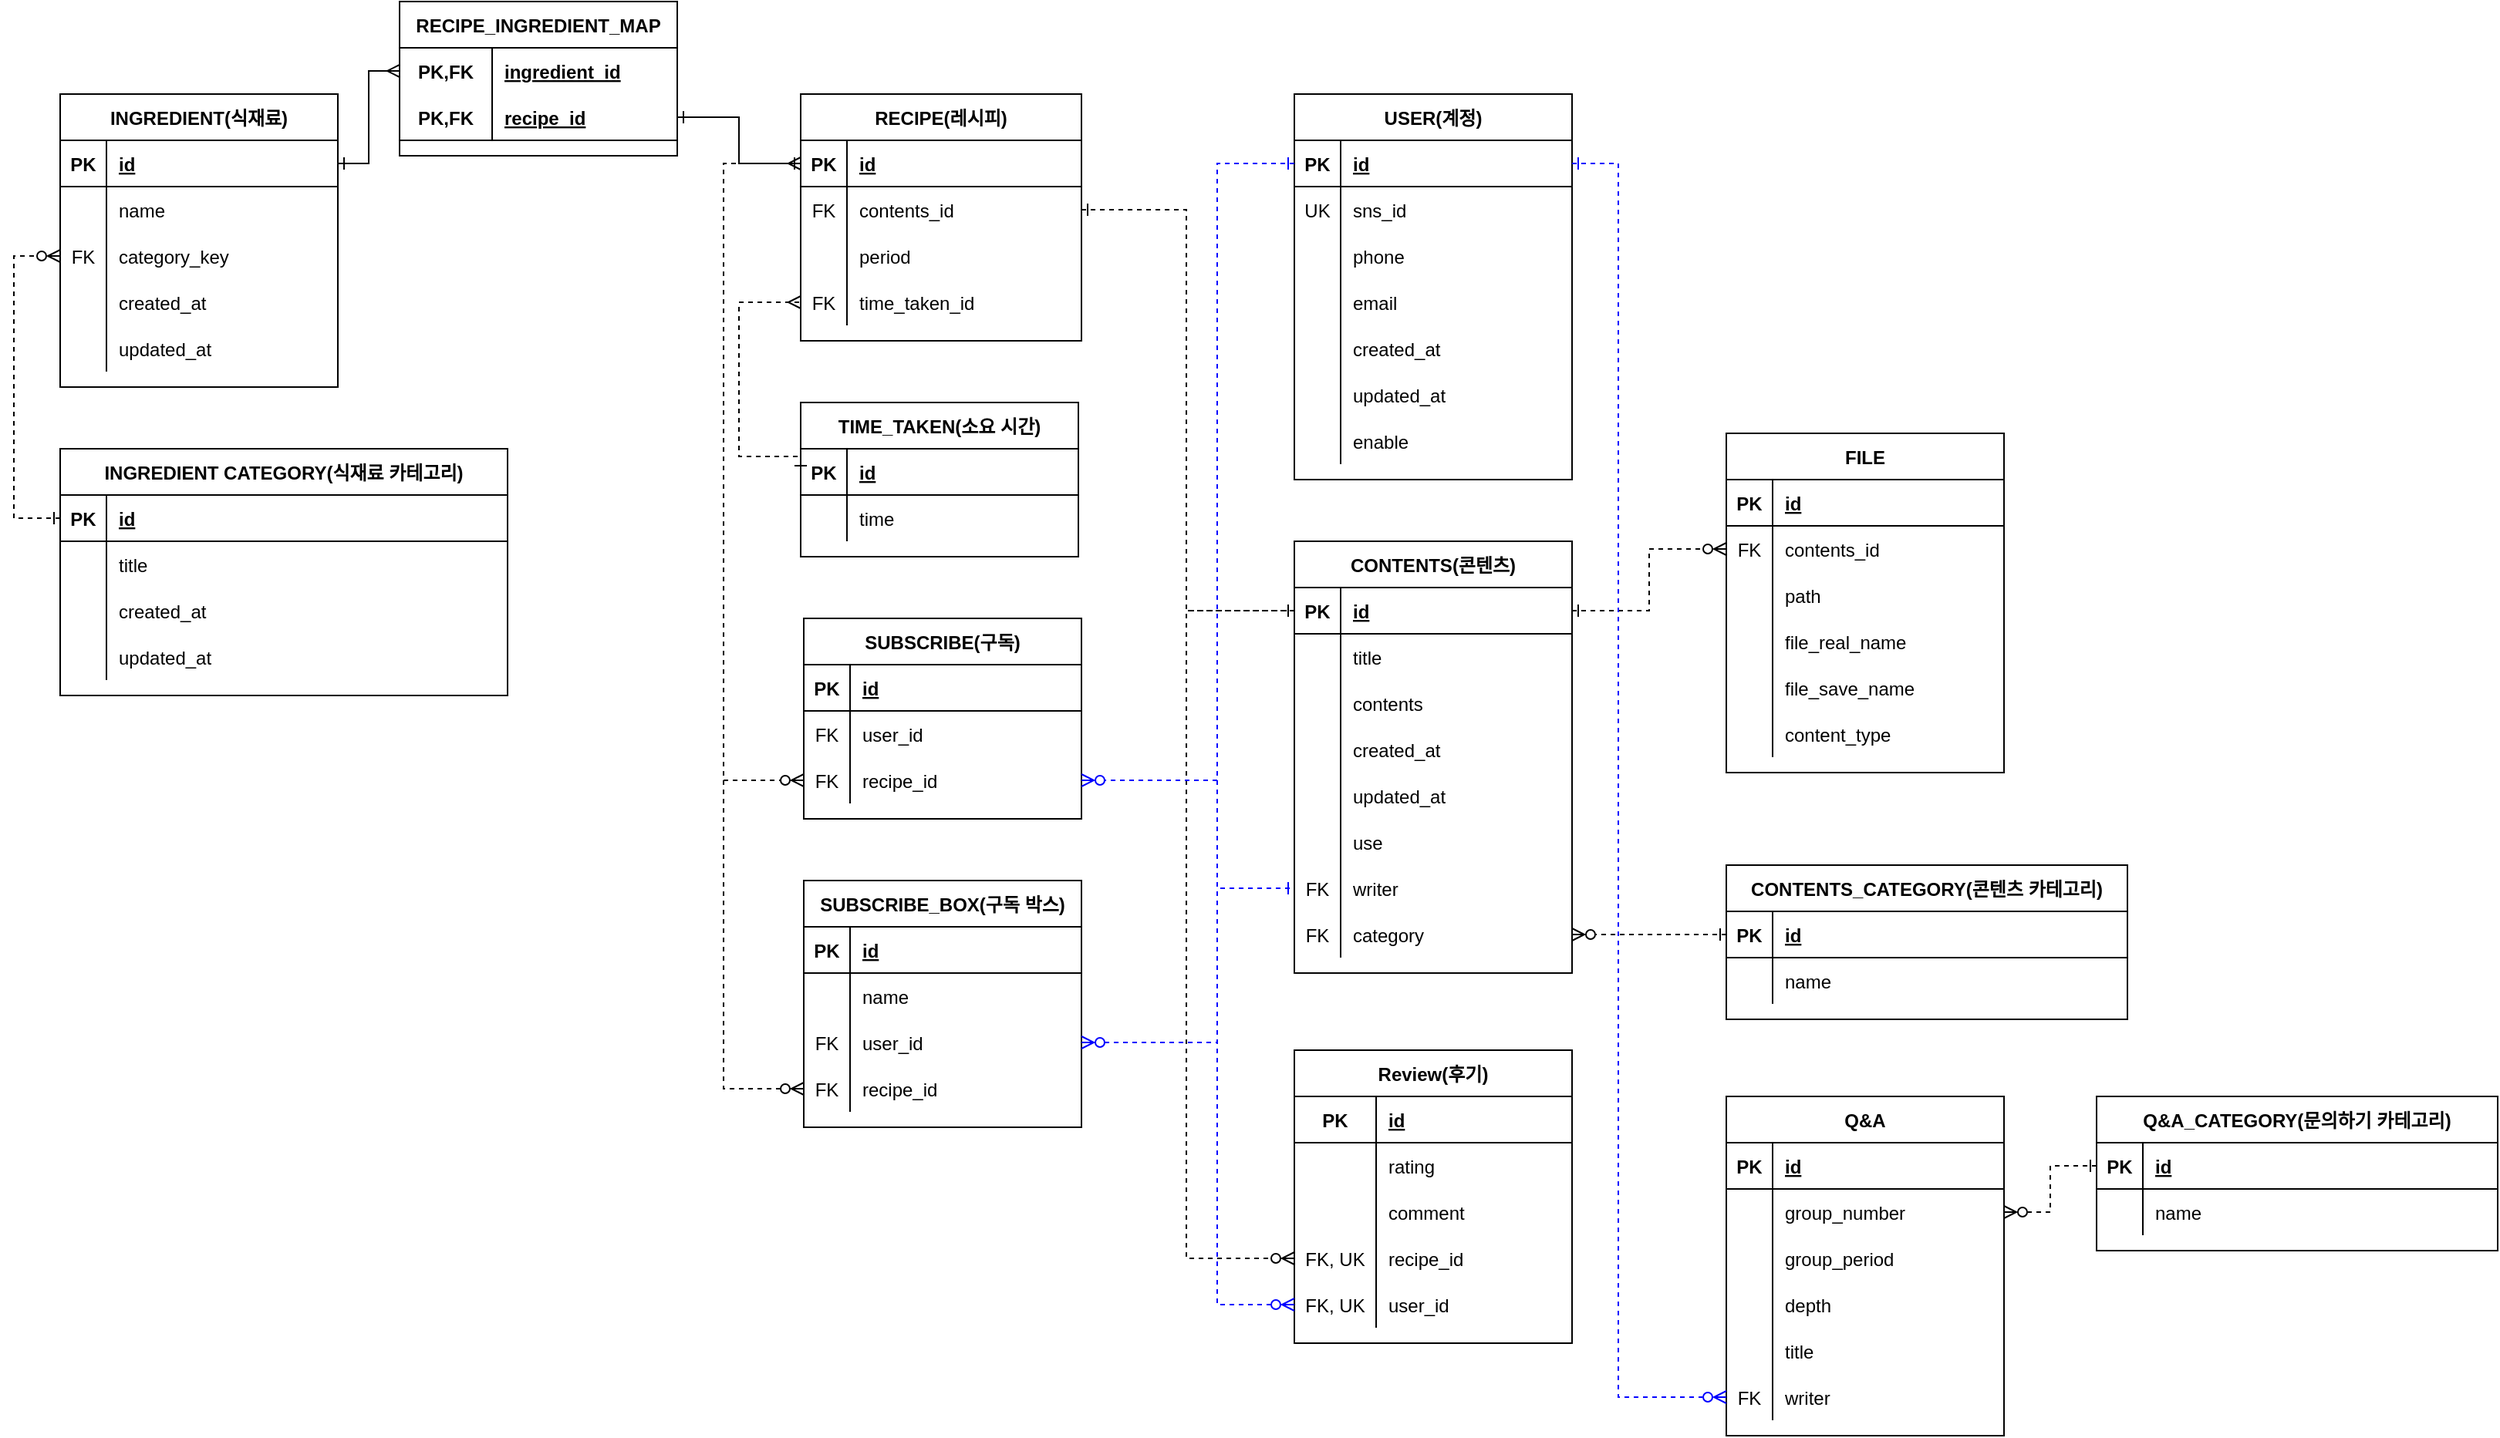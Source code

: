 <mxfile version="18.2.0" type="github">
  <diagram id="zKZXos-eynTu63vb09Vp" name="ERD v1.1">
    <mxGraphModel dx="1459" dy="794" grid="1" gridSize="10" guides="1" tooltips="1" connect="1" arrows="1" fold="1" page="1" pageScale="1" pageWidth="827" pageHeight="1169" math="0" shadow="0">
      <root>
        <mxCell id="0" />
        <mxCell id="1" parent="0" />
        <mxCell id="IRg2qOKXRnXQEP6rWM40-1" value="INGREDIENT(식재료)" style="shape=table;startSize=30;container=1;collapsible=1;childLayout=tableLayout;fixedRows=1;rowLines=0;fontStyle=1;align=center;resizeLast=1;" vertex="1" parent="1">
          <mxGeometry x="60" y="230" width="180" height="190" as="geometry" />
        </mxCell>
        <mxCell id="IRg2qOKXRnXQEP6rWM40-2" value="" style="shape=tableRow;horizontal=0;startSize=0;swimlaneHead=0;swimlaneBody=0;fillColor=none;collapsible=0;dropTarget=0;points=[[0,0.5],[1,0.5]];portConstraint=eastwest;top=0;left=0;right=0;bottom=1;" vertex="1" parent="IRg2qOKXRnXQEP6rWM40-1">
          <mxGeometry y="30" width="180" height="30" as="geometry" />
        </mxCell>
        <mxCell id="IRg2qOKXRnXQEP6rWM40-3" value="PK" style="shape=partialRectangle;connectable=0;fillColor=none;top=0;left=0;bottom=0;right=0;fontStyle=1;overflow=hidden;" vertex="1" parent="IRg2qOKXRnXQEP6rWM40-2">
          <mxGeometry width="30" height="30" as="geometry">
            <mxRectangle width="30" height="30" as="alternateBounds" />
          </mxGeometry>
        </mxCell>
        <mxCell id="IRg2qOKXRnXQEP6rWM40-4" value="id" style="shape=partialRectangle;connectable=0;fillColor=none;top=0;left=0;bottom=0;right=0;align=left;spacingLeft=6;fontStyle=5;overflow=hidden;" vertex="1" parent="IRg2qOKXRnXQEP6rWM40-2">
          <mxGeometry x="30" width="150" height="30" as="geometry">
            <mxRectangle width="150" height="30" as="alternateBounds" />
          </mxGeometry>
        </mxCell>
        <mxCell id="IRg2qOKXRnXQEP6rWM40-5" value="" style="shape=tableRow;horizontal=0;startSize=0;swimlaneHead=0;swimlaneBody=0;fillColor=none;collapsible=0;dropTarget=0;points=[[0,0.5],[1,0.5]];portConstraint=eastwest;top=0;left=0;right=0;bottom=0;" vertex="1" parent="IRg2qOKXRnXQEP6rWM40-1">
          <mxGeometry y="60" width="180" height="30" as="geometry" />
        </mxCell>
        <mxCell id="IRg2qOKXRnXQEP6rWM40-6" value="" style="shape=partialRectangle;connectable=0;fillColor=none;top=0;left=0;bottom=0;right=0;editable=1;overflow=hidden;" vertex="1" parent="IRg2qOKXRnXQEP6rWM40-5">
          <mxGeometry width="30" height="30" as="geometry">
            <mxRectangle width="30" height="30" as="alternateBounds" />
          </mxGeometry>
        </mxCell>
        <mxCell id="IRg2qOKXRnXQEP6rWM40-7" value="name" style="shape=partialRectangle;connectable=0;fillColor=none;top=0;left=0;bottom=0;right=0;align=left;spacingLeft=6;overflow=hidden;" vertex="1" parent="IRg2qOKXRnXQEP6rWM40-5">
          <mxGeometry x="30" width="150" height="30" as="geometry">
            <mxRectangle width="150" height="30" as="alternateBounds" />
          </mxGeometry>
        </mxCell>
        <mxCell id="IRg2qOKXRnXQEP6rWM40-8" value="" style="shape=tableRow;horizontal=0;startSize=0;swimlaneHead=0;swimlaneBody=0;fillColor=none;collapsible=0;dropTarget=0;points=[[0,0.5],[1,0.5]];portConstraint=eastwest;top=0;left=0;right=0;bottom=0;" vertex="1" parent="IRg2qOKXRnXQEP6rWM40-1">
          <mxGeometry y="90" width="180" height="30" as="geometry" />
        </mxCell>
        <mxCell id="IRg2qOKXRnXQEP6rWM40-9" value="FK" style="shape=partialRectangle;connectable=0;fillColor=none;top=0;left=0;bottom=0;right=0;editable=1;overflow=hidden;" vertex="1" parent="IRg2qOKXRnXQEP6rWM40-8">
          <mxGeometry width="30" height="30" as="geometry">
            <mxRectangle width="30" height="30" as="alternateBounds" />
          </mxGeometry>
        </mxCell>
        <mxCell id="IRg2qOKXRnXQEP6rWM40-10" value="category_key" style="shape=partialRectangle;connectable=0;fillColor=none;top=0;left=0;bottom=0;right=0;align=left;spacingLeft=6;overflow=hidden;" vertex="1" parent="IRg2qOKXRnXQEP6rWM40-8">
          <mxGeometry x="30" width="150" height="30" as="geometry">
            <mxRectangle width="150" height="30" as="alternateBounds" />
          </mxGeometry>
        </mxCell>
        <mxCell id="IRg2qOKXRnXQEP6rWM40-11" value="" style="shape=tableRow;horizontal=0;startSize=0;swimlaneHead=0;swimlaneBody=0;fillColor=none;collapsible=0;dropTarget=0;points=[[0,0.5],[1,0.5]];portConstraint=eastwest;top=0;left=0;right=0;bottom=0;" vertex="1" parent="IRg2qOKXRnXQEP6rWM40-1">
          <mxGeometry y="120" width="180" height="30" as="geometry" />
        </mxCell>
        <mxCell id="IRg2qOKXRnXQEP6rWM40-12" value="" style="shape=partialRectangle;connectable=0;fillColor=none;top=0;left=0;bottom=0;right=0;editable=1;overflow=hidden;" vertex="1" parent="IRg2qOKXRnXQEP6rWM40-11">
          <mxGeometry width="30" height="30" as="geometry">
            <mxRectangle width="30" height="30" as="alternateBounds" />
          </mxGeometry>
        </mxCell>
        <mxCell id="IRg2qOKXRnXQEP6rWM40-13" value="created_at" style="shape=partialRectangle;connectable=0;fillColor=none;top=0;left=0;bottom=0;right=0;align=left;spacingLeft=6;overflow=hidden;" vertex="1" parent="IRg2qOKXRnXQEP6rWM40-11">
          <mxGeometry x="30" width="150" height="30" as="geometry">
            <mxRectangle width="150" height="30" as="alternateBounds" />
          </mxGeometry>
        </mxCell>
        <mxCell id="IRg2qOKXRnXQEP6rWM40-14" value="" style="shape=tableRow;horizontal=0;startSize=0;swimlaneHead=0;swimlaneBody=0;fillColor=none;collapsible=0;dropTarget=0;points=[[0,0.5],[1,0.5]];portConstraint=eastwest;top=0;left=0;right=0;bottom=0;" vertex="1" parent="IRg2qOKXRnXQEP6rWM40-1">
          <mxGeometry y="150" width="180" height="30" as="geometry" />
        </mxCell>
        <mxCell id="IRg2qOKXRnXQEP6rWM40-15" value="" style="shape=partialRectangle;connectable=0;fillColor=none;top=0;left=0;bottom=0;right=0;editable=1;overflow=hidden;" vertex="1" parent="IRg2qOKXRnXQEP6rWM40-14">
          <mxGeometry width="30" height="30" as="geometry">
            <mxRectangle width="30" height="30" as="alternateBounds" />
          </mxGeometry>
        </mxCell>
        <mxCell id="IRg2qOKXRnXQEP6rWM40-16" value="updated_at" style="shape=partialRectangle;connectable=0;fillColor=none;top=0;left=0;bottom=0;right=0;align=left;spacingLeft=6;overflow=hidden;" vertex="1" parent="IRg2qOKXRnXQEP6rWM40-14">
          <mxGeometry x="30" width="150" height="30" as="geometry">
            <mxRectangle width="150" height="30" as="alternateBounds" />
          </mxGeometry>
        </mxCell>
        <mxCell id="IRg2qOKXRnXQEP6rWM40-17" value="INGREDIENT CATEGORY(식재료 카테고리)" style="shape=table;startSize=30;container=1;collapsible=1;childLayout=tableLayout;fixedRows=1;rowLines=0;fontStyle=1;align=center;resizeLast=1;" vertex="1" parent="1">
          <mxGeometry x="60" y="460" width="290" height="160" as="geometry" />
        </mxCell>
        <mxCell id="IRg2qOKXRnXQEP6rWM40-18" value="" style="shape=tableRow;horizontal=0;startSize=0;swimlaneHead=0;swimlaneBody=0;fillColor=none;collapsible=0;dropTarget=0;points=[[0,0.5],[1,0.5]];portConstraint=eastwest;top=0;left=0;right=0;bottom=1;" vertex="1" parent="IRg2qOKXRnXQEP6rWM40-17">
          <mxGeometry y="30" width="290" height="30" as="geometry" />
        </mxCell>
        <mxCell id="IRg2qOKXRnXQEP6rWM40-19" value="PK" style="shape=partialRectangle;connectable=0;fillColor=none;top=0;left=0;bottom=0;right=0;fontStyle=1;overflow=hidden;" vertex="1" parent="IRg2qOKXRnXQEP6rWM40-18">
          <mxGeometry width="30" height="30" as="geometry">
            <mxRectangle width="30" height="30" as="alternateBounds" />
          </mxGeometry>
        </mxCell>
        <mxCell id="IRg2qOKXRnXQEP6rWM40-20" value="id" style="shape=partialRectangle;connectable=0;fillColor=none;top=0;left=0;bottom=0;right=0;align=left;spacingLeft=6;fontStyle=5;overflow=hidden;" vertex="1" parent="IRg2qOKXRnXQEP6rWM40-18">
          <mxGeometry x="30" width="260" height="30" as="geometry">
            <mxRectangle width="260" height="30" as="alternateBounds" />
          </mxGeometry>
        </mxCell>
        <mxCell id="IRg2qOKXRnXQEP6rWM40-21" value="" style="shape=tableRow;horizontal=0;startSize=0;swimlaneHead=0;swimlaneBody=0;fillColor=none;collapsible=0;dropTarget=0;points=[[0,0.5],[1,0.5]];portConstraint=eastwest;top=0;left=0;right=0;bottom=0;" vertex="1" parent="IRg2qOKXRnXQEP6rWM40-17">
          <mxGeometry y="60" width="290" height="30" as="geometry" />
        </mxCell>
        <mxCell id="IRg2qOKXRnXQEP6rWM40-22" value="" style="shape=partialRectangle;connectable=0;fillColor=none;top=0;left=0;bottom=0;right=0;editable=1;overflow=hidden;" vertex="1" parent="IRg2qOKXRnXQEP6rWM40-21">
          <mxGeometry width="30" height="30" as="geometry">
            <mxRectangle width="30" height="30" as="alternateBounds" />
          </mxGeometry>
        </mxCell>
        <mxCell id="IRg2qOKXRnXQEP6rWM40-23" value="title" style="shape=partialRectangle;connectable=0;fillColor=none;top=0;left=0;bottom=0;right=0;align=left;spacingLeft=6;overflow=hidden;" vertex="1" parent="IRg2qOKXRnXQEP6rWM40-21">
          <mxGeometry x="30" width="260" height="30" as="geometry">
            <mxRectangle width="260" height="30" as="alternateBounds" />
          </mxGeometry>
        </mxCell>
        <mxCell id="IRg2qOKXRnXQEP6rWM40-27" value="" style="shape=tableRow;horizontal=0;startSize=0;swimlaneHead=0;swimlaneBody=0;fillColor=none;collapsible=0;dropTarget=0;points=[[0,0.5],[1,0.5]];portConstraint=eastwest;top=0;left=0;right=0;bottom=0;" vertex="1" parent="IRg2qOKXRnXQEP6rWM40-17">
          <mxGeometry y="90" width="290" height="30" as="geometry" />
        </mxCell>
        <mxCell id="IRg2qOKXRnXQEP6rWM40-28" value="" style="shape=partialRectangle;connectable=0;fillColor=none;top=0;left=0;bottom=0;right=0;editable=1;overflow=hidden;" vertex="1" parent="IRg2qOKXRnXQEP6rWM40-27">
          <mxGeometry width="30" height="30" as="geometry">
            <mxRectangle width="30" height="30" as="alternateBounds" />
          </mxGeometry>
        </mxCell>
        <mxCell id="IRg2qOKXRnXQEP6rWM40-29" value="created_at" style="shape=partialRectangle;connectable=0;fillColor=none;top=0;left=0;bottom=0;right=0;align=left;spacingLeft=6;overflow=hidden;" vertex="1" parent="IRg2qOKXRnXQEP6rWM40-27">
          <mxGeometry x="30" width="260" height="30" as="geometry">
            <mxRectangle width="260" height="30" as="alternateBounds" />
          </mxGeometry>
        </mxCell>
        <mxCell id="IRg2qOKXRnXQEP6rWM40-30" value="" style="shape=tableRow;horizontal=0;startSize=0;swimlaneHead=0;swimlaneBody=0;fillColor=none;collapsible=0;dropTarget=0;points=[[0,0.5],[1,0.5]];portConstraint=eastwest;top=0;left=0;right=0;bottom=0;" vertex="1" parent="IRg2qOKXRnXQEP6rWM40-17">
          <mxGeometry y="120" width="290" height="30" as="geometry" />
        </mxCell>
        <mxCell id="IRg2qOKXRnXQEP6rWM40-31" value="" style="shape=partialRectangle;connectable=0;fillColor=none;top=0;left=0;bottom=0;right=0;editable=1;overflow=hidden;" vertex="1" parent="IRg2qOKXRnXQEP6rWM40-30">
          <mxGeometry width="30" height="30" as="geometry">
            <mxRectangle width="30" height="30" as="alternateBounds" />
          </mxGeometry>
        </mxCell>
        <mxCell id="IRg2qOKXRnXQEP6rWM40-32" value="updated_at" style="shape=partialRectangle;connectable=0;fillColor=none;top=0;left=0;bottom=0;right=0;align=left;spacingLeft=6;overflow=hidden;" vertex="1" parent="IRg2qOKXRnXQEP6rWM40-30">
          <mxGeometry x="30" width="260" height="30" as="geometry">
            <mxRectangle width="260" height="30" as="alternateBounds" />
          </mxGeometry>
        </mxCell>
        <mxCell id="IRg2qOKXRnXQEP6rWM40-33" value="" style="fontSize=12;html=1;endArrow=ERzeroToMany;rounded=0;entryX=0;entryY=0.5;entryDx=0;entryDy=0;exitX=0;exitY=0.5;exitDx=0;exitDy=0;startArrow=ERone;startFill=0;dashed=1;endFill=0;edgeStyle=orthogonalEdgeStyle;" edge="1" parent="1" source="IRg2qOKXRnXQEP6rWM40-18" target="IRg2qOKXRnXQEP6rWM40-8">
          <mxGeometry width="100" height="100" relative="1" as="geometry">
            <mxPoint x="50" y="630" as="sourcePoint" />
            <mxPoint x="410" y="350" as="targetPoint" />
            <Array as="points">
              <mxPoint x="30" y="505" />
              <mxPoint x="30" y="335" />
            </Array>
          </mxGeometry>
        </mxCell>
        <mxCell id="IRg2qOKXRnXQEP6rWM40-34" value="RECIPE(레시피)" style="shape=table;startSize=30;container=1;collapsible=1;childLayout=tableLayout;fixedRows=1;rowLines=0;fontStyle=1;align=center;resizeLast=1;" vertex="1" parent="1">
          <mxGeometry x="540" y="230" width="182" height="160" as="geometry" />
        </mxCell>
        <mxCell id="IRg2qOKXRnXQEP6rWM40-35" value="" style="shape=tableRow;horizontal=0;startSize=0;swimlaneHead=0;swimlaneBody=0;fillColor=none;collapsible=0;dropTarget=0;points=[[0,0.5],[1,0.5]];portConstraint=eastwest;top=0;left=0;right=0;bottom=1;" vertex="1" parent="IRg2qOKXRnXQEP6rWM40-34">
          <mxGeometry y="30" width="182" height="30" as="geometry" />
        </mxCell>
        <mxCell id="IRg2qOKXRnXQEP6rWM40-36" value="PK" style="shape=partialRectangle;connectable=0;fillColor=none;top=0;left=0;bottom=0;right=0;fontStyle=1;overflow=hidden;" vertex="1" parent="IRg2qOKXRnXQEP6rWM40-35">
          <mxGeometry width="30" height="30" as="geometry">
            <mxRectangle width="30" height="30" as="alternateBounds" />
          </mxGeometry>
        </mxCell>
        <mxCell id="IRg2qOKXRnXQEP6rWM40-37" value="id" style="shape=partialRectangle;connectable=0;fillColor=none;top=0;left=0;bottom=0;right=0;align=left;spacingLeft=6;fontStyle=5;overflow=hidden;" vertex="1" parent="IRg2qOKXRnXQEP6rWM40-35">
          <mxGeometry x="30" width="152" height="30" as="geometry">
            <mxRectangle width="152" height="30" as="alternateBounds" />
          </mxGeometry>
        </mxCell>
        <mxCell id="IRg2qOKXRnXQEP6rWM40-38" value="" style="shape=tableRow;horizontal=0;startSize=0;swimlaneHead=0;swimlaneBody=0;fillColor=none;collapsible=0;dropTarget=0;points=[[0,0.5],[1,0.5]];portConstraint=eastwest;top=0;left=0;right=0;bottom=0;" vertex="1" parent="IRg2qOKXRnXQEP6rWM40-34">
          <mxGeometry y="60" width="182" height="30" as="geometry" />
        </mxCell>
        <mxCell id="IRg2qOKXRnXQEP6rWM40-39" value="FK" style="shape=partialRectangle;connectable=0;fillColor=none;top=0;left=0;bottom=0;right=0;editable=1;overflow=hidden;" vertex="1" parent="IRg2qOKXRnXQEP6rWM40-38">
          <mxGeometry width="30" height="30" as="geometry">
            <mxRectangle width="30" height="30" as="alternateBounds" />
          </mxGeometry>
        </mxCell>
        <mxCell id="IRg2qOKXRnXQEP6rWM40-40" value="contents_id" style="shape=partialRectangle;connectable=0;fillColor=none;top=0;left=0;bottom=0;right=0;align=left;spacingLeft=6;overflow=hidden;" vertex="1" parent="IRg2qOKXRnXQEP6rWM40-38">
          <mxGeometry x="30" width="152" height="30" as="geometry">
            <mxRectangle width="152" height="30" as="alternateBounds" />
          </mxGeometry>
        </mxCell>
        <mxCell id="IRg2qOKXRnXQEP6rWM40-41" value="" style="shape=tableRow;horizontal=0;startSize=0;swimlaneHead=0;swimlaneBody=0;fillColor=none;collapsible=0;dropTarget=0;points=[[0,0.5],[1,0.5]];portConstraint=eastwest;top=0;left=0;right=0;bottom=0;" vertex="1" parent="IRg2qOKXRnXQEP6rWM40-34">
          <mxGeometry y="90" width="182" height="30" as="geometry" />
        </mxCell>
        <mxCell id="IRg2qOKXRnXQEP6rWM40-42" value="" style="shape=partialRectangle;connectable=0;fillColor=none;top=0;left=0;bottom=0;right=0;editable=1;overflow=hidden;" vertex="1" parent="IRg2qOKXRnXQEP6rWM40-41">
          <mxGeometry width="30" height="30" as="geometry">
            <mxRectangle width="30" height="30" as="alternateBounds" />
          </mxGeometry>
        </mxCell>
        <mxCell id="IRg2qOKXRnXQEP6rWM40-43" value="period" style="shape=partialRectangle;connectable=0;fillColor=none;top=0;left=0;bottom=0;right=0;align=left;spacingLeft=6;overflow=hidden;" vertex="1" parent="IRg2qOKXRnXQEP6rWM40-41">
          <mxGeometry x="30" width="152" height="30" as="geometry">
            <mxRectangle width="152" height="30" as="alternateBounds" />
          </mxGeometry>
        </mxCell>
        <mxCell id="IRg2qOKXRnXQEP6rWM40-44" value="" style="shape=tableRow;horizontal=0;startSize=0;swimlaneHead=0;swimlaneBody=0;fillColor=none;collapsible=0;dropTarget=0;points=[[0,0.5],[1,0.5]];portConstraint=eastwest;top=0;left=0;right=0;bottom=0;" vertex="1" parent="IRg2qOKXRnXQEP6rWM40-34">
          <mxGeometry y="120" width="182" height="30" as="geometry" />
        </mxCell>
        <mxCell id="IRg2qOKXRnXQEP6rWM40-45" value="FK" style="shape=partialRectangle;connectable=0;fillColor=none;top=0;left=0;bottom=0;right=0;editable=1;overflow=hidden;" vertex="1" parent="IRg2qOKXRnXQEP6rWM40-44">
          <mxGeometry width="30" height="30" as="geometry">
            <mxRectangle width="30" height="30" as="alternateBounds" />
          </mxGeometry>
        </mxCell>
        <mxCell id="IRg2qOKXRnXQEP6rWM40-46" value="time_taken_id" style="shape=partialRectangle;connectable=0;fillColor=none;top=0;left=0;bottom=0;right=0;align=left;spacingLeft=6;overflow=hidden;" vertex="1" parent="IRg2qOKXRnXQEP6rWM40-44">
          <mxGeometry x="30" width="152" height="30" as="geometry">
            <mxRectangle width="152" height="30" as="alternateBounds" />
          </mxGeometry>
        </mxCell>
        <mxCell id="IRg2qOKXRnXQEP6rWM40-47" style="edgeStyle=orthogonalEdgeStyle;rounded=0;orthogonalLoop=1;jettySize=auto;html=1;exitX=1;exitY=0.5;exitDx=0;exitDy=0;" edge="1" parent="IRg2qOKXRnXQEP6rWM40-34" source="IRg2qOKXRnXQEP6rWM40-38" target="IRg2qOKXRnXQEP6rWM40-38">
          <mxGeometry relative="1" as="geometry" />
        </mxCell>
        <mxCell id="IRg2qOKXRnXQEP6rWM40-52" value="RECIPE_INGREDIENT_MAP" style="shape=table;startSize=30;container=1;collapsible=1;childLayout=tableLayout;fixedRows=1;rowLines=0;fontStyle=1;align=center;resizeLast=1;" vertex="1" parent="1">
          <mxGeometry x="280" y="170" width="180" height="100" as="geometry" />
        </mxCell>
        <mxCell id="IRg2qOKXRnXQEP6rWM40-53" value="" style="shape=tableRow;horizontal=0;startSize=0;swimlaneHead=0;swimlaneBody=0;fillColor=none;collapsible=0;dropTarget=0;points=[[0,0.5],[1,0.5]];portConstraint=eastwest;top=0;left=0;right=0;bottom=0;" vertex="1" parent="IRg2qOKXRnXQEP6rWM40-52">
          <mxGeometry y="30" width="180" height="30" as="geometry" />
        </mxCell>
        <mxCell id="IRg2qOKXRnXQEP6rWM40-54" value="PK,FK" style="shape=partialRectangle;connectable=0;fillColor=none;top=0;left=0;bottom=0;right=0;fontStyle=1;overflow=hidden;" vertex="1" parent="IRg2qOKXRnXQEP6rWM40-53">
          <mxGeometry width="60" height="30" as="geometry">
            <mxRectangle width="60" height="30" as="alternateBounds" />
          </mxGeometry>
        </mxCell>
        <mxCell id="IRg2qOKXRnXQEP6rWM40-55" value="ingredient_id" style="shape=partialRectangle;connectable=0;fillColor=none;top=0;left=0;bottom=0;right=0;align=left;spacingLeft=6;fontStyle=5;overflow=hidden;" vertex="1" parent="IRg2qOKXRnXQEP6rWM40-53">
          <mxGeometry x="60" width="120" height="30" as="geometry">
            <mxRectangle width="120" height="30" as="alternateBounds" />
          </mxGeometry>
        </mxCell>
        <mxCell id="IRg2qOKXRnXQEP6rWM40-56" value="" style="shape=tableRow;horizontal=0;startSize=0;swimlaneHead=0;swimlaneBody=0;fillColor=none;collapsible=0;dropTarget=0;points=[[0,0.5],[1,0.5]];portConstraint=eastwest;top=0;left=0;right=0;bottom=1;" vertex="1" parent="IRg2qOKXRnXQEP6rWM40-52">
          <mxGeometry y="60" width="180" height="30" as="geometry" />
        </mxCell>
        <mxCell id="IRg2qOKXRnXQEP6rWM40-57" value="PK,FK" style="shape=partialRectangle;connectable=0;fillColor=none;top=0;left=0;bottom=0;right=0;fontStyle=1;overflow=hidden;" vertex="1" parent="IRg2qOKXRnXQEP6rWM40-56">
          <mxGeometry width="60" height="30" as="geometry">
            <mxRectangle width="60" height="30" as="alternateBounds" />
          </mxGeometry>
        </mxCell>
        <mxCell id="IRg2qOKXRnXQEP6rWM40-58" value="recipe_id" style="shape=partialRectangle;connectable=0;fillColor=none;top=0;left=0;bottom=0;right=0;align=left;spacingLeft=6;fontStyle=5;overflow=hidden;" vertex="1" parent="IRg2qOKXRnXQEP6rWM40-56">
          <mxGeometry x="60" width="120" height="30" as="geometry">
            <mxRectangle width="120" height="30" as="alternateBounds" />
          </mxGeometry>
        </mxCell>
        <mxCell id="IRg2qOKXRnXQEP6rWM40-65" value="" style="fontSize=12;html=1;endArrow=ERone;endFill=0;rounded=0;exitX=0;exitY=0.5;exitDx=0;exitDy=0;startArrow=ERmany;startFill=0;edgeStyle=orthogonalEdgeStyle;" edge="1" parent="1" source="IRg2qOKXRnXQEP6rWM40-53" target="IRg2qOKXRnXQEP6rWM40-2">
          <mxGeometry width="100" height="100" relative="1" as="geometry">
            <mxPoint x="430" y="670" as="sourcePoint" />
            <mxPoint x="530" y="570" as="targetPoint" />
          </mxGeometry>
        </mxCell>
        <mxCell id="IRg2qOKXRnXQEP6rWM40-67" value="TIME_TAKEN(소요 시간)" style="shape=table;startSize=30;container=1;collapsible=1;childLayout=tableLayout;fixedRows=1;rowLines=0;fontStyle=1;align=center;resizeLast=1;" vertex="1" parent="1">
          <mxGeometry x="540" y="430" width="180" height="100" as="geometry" />
        </mxCell>
        <mxCell id="IRg2qOKXRnXQEP6rWM40-68" value="" style="shape=tableRow;horizontal=0;startSize=0;swimlaneHead=0;swimlaneBody=0;fillColor=none;collapsible=0;dropTarget=0;points=[[0,0.5],[1,0.5]];portConstraint=eastwest;top=0;left=0;right=0;bottom=1;" vertex="1" parent="IRg2qOKXRnXQEP6rWM40-67">
          <mxGeometry y="30" width="180" height="30" as="geometry" />
        </mxCell>
        <mxCell id="IRg2qOKXRnXQEP6rWM40-69" value="PK" style="shape=partialRectangle;connectable=0;fillColor=none;top=0;left=0;bottom=0;right=0;fontStyle=1;overflow=hidden;" vertex="1" parent="IRg2qOKXRnXQEP6rWM40-68">
          <mxGeometry width="30" height="30" as="geometry">
            <mxRectangle width="30" height="30" as="alternateBounds" />
          </mxGeometry>
        </mxCell>
        <mxCell id="IRg2qOKXRnXQEP6rWM40-70" value="id" style="shape=partialRectangle;connectable=0;fillColor=none;top=0;left=0;bottom=0;right=0;align=left;spacingLeft=6;fontStyle=5;overflow=hidden;" vertex="1" parent="IRg2qOKXRnXQEP6rWM40-68">
          <mxGeometry x="30" width="150" height="30" as="geometry">
            <mxRectangle width="150" height="30" as="alternateBounds" />
          </mxGeometry>
        </mxCell>
        <mxCell id="IRg2qOKXRnXQEP6rWM40-71" value="" style="shape=tableRow;horizontal=0;startSize=0;swimlaneHead=0;swimlaneBody=0;fillColor=none;collapsible=0;dropTarget=0;points=[[0,0.5],[1,0.5]];portConstraint=eastwest;top=0;left=0;right=0;bottom=0;" vertex="1" parent="IRg2qOKXRnXQEP6rWM40-67">
          <mxGeometry y="60" width="180" height="30" as="geometry" />
        </mxCell>
        <mxCell id="IRg2qOKXRnXQEP6rWM40-72" value="" style="shape=partialRectangle;connectable=0;fillColor=none;top=0;left=0;bottom=0;right=0;editable=1;overflow=hidden;" vertex="1" parent="IRg2qOKXRnXQEP6rWM40-71">
          <mxGeometry width="30" height="30" as="geometry">
            <mxRectangle width="30" height="30" as="alternateBounds" />
          </mxGeometry>
        </mxCell>
        <mxCell id="IRg2qOKXRnXQEP6rWM40-73" value="time" style="shape=partialRectangle;connectable=0;fillColor=none;top=0;left=0;bottom=0;right=0;align=left;spacingLeft=6;overflow=hidden;" vertex="1" parent="IRg2qOKXRnXQEP6rWM40-71">
          <mxGeometry x="30" width="150" height="30" as="geometry">
            <mxRectangle width="150" height="30" as="alternateBounds" />
          </mxGeometry>
        </mxCell>
        <mxCell id="IRg2qOKXRnXQEP6rWM40-80" value="" style="edgeStyle=orthogonalEdgeStyle;fontSize=12;html=1;endArrow=ERmany;rounded=0;entryX=0;entryY=0.5;entryDx=0;entryDy=0;exitX=0;exitY=0.5;exitDx=0;exitDy=0;startArrow=ERone;startFill=0;dashed=1;endFill=0;" edge="1" parent="1" source="IRg2qOKXRnXQEP6rWM40-68" target="IRg2qOKXRnXQEP6rWM40-44">
          <mxGeometry width="100" height="100" relative="1" as="geometry">
            <mxPoint x="390" y="650" as="sourcePoint" />
            <mxPoint x="390" y="470" as="targetPoint" />
            <Array as="points">
              <mxPoint x="500" y="465" />
              <mxPoint x="500" y="365" />
            </Array>
          </mxGeometry>
        </mxCell>
        <mxCell id="IRg2qOKXRnXQEP6rWM40-81" value="SUBSCRIBE(구독)" style="shape=table;startSize=30;container=1;collapsible=1;childLayout=tableLayout;fixedRows=1;rowLines=0;fontStyle=1;align=center;resizeLast=1;" vertex="1" parent="1">
          <mxGeometry x="542" y="570" width="180" height="130" as="geometry" />
        </mxCell>
        <mxCell id="IRg2qOKXRnXQEP6rWM40-82" value="" style="shape=tableRow;horizontal=0;startSize=0;swimlaneHead=0;swimlaneBody=0;fillColor=none;collapsible=0;dropTarget=0;points=[[0,0.5],[1,0.5]];portConstraint=eastwest;top=0;left=0;right=0;bottom=1;" vertex="1" parent="IRg2qOKXRnXQEP6rWM40-81">
          <mxGeometry y="30" width="180" height="30" as="geometry" />
        </mxCell>
        <mxCell id="IRg2qOKXRnXQEP6rWM40-83" value="PK" style="shape=partialRectangle;connectable=0;fillColor=none;top=0;left=0;bottom=0;right=0;fontStyle=1;overflow=hidden;" vertex="1" parent="IRg2qOKXRnXQEP6rWM40-82">
          <mxGeometry width="30" height="30" as="geometry">
            <mxRectangle width="30" height="30" as="alternateBounds" />
          </mxGeometry>
        </mxCell>
        <mxCell id="IRg2qOKXRnXQEP6rWM40-84" value="id" style="shape=partialRectangle;connectable=0;fillColor=none;top=0;left=0;bottom=0;right=0;align=left;spacingLeft=6;fontStyle=5;overflow=hidden;" vertex="1" parent="IRg2qOKXRnXQEP6rWM40-82">
          <mxGeometry x="30" width="150" height="30" as="geometry">
            <mxRectangle width="150" height="30" as="alternateBounds" />
          </mxGeometry>
        </mxCell>
        <mxCell id="IRg2qOKXRnXQEP6rWM40-85" value="" style="shape=tableRow;horizontal=0;startSize=0;swimlaneHead=0;swimlaneBody=0;fillColor=none;collapsible=0;dropTarget=0;points=[[0,0.5],[1,0.5]];portConstraint=eastwest;top=0;left=0;right=0;bottom=0;" vertex="1" parent="IRg2qOKXRnXQEP6rWM40-81">
          <mxGeometry y="60" width="180" height="30" as="geometry" />
        </mxCell>
        <mxCell id="IRg2qOKXRnXQEP6rWM40-86" value="FK" style="shape=partialRectangle;connectable=0;fillColor=none;top=0;left=0;bottom=0;right=0;editable=1;overflow=hidden;" vertex="1" parent="IRg2qOKXRnXQEP6rWM40-85">
          <mxGeometry width="30" height="30" as="geometry">
            <mxRectangle width="30" height="30" as="alternateBounds" />
          </mxGeometry>
        </mxCell>
        <mxCell id="IRg2qOKXRnXQEP6rWM40-87" value="user_id" style="shape=partialRectangle;connectable=0;fillColor=none;top=0;left=0;bottom=0;right=0;align=left;spacingLeft=6;overflow=hidden;" vertex="1" parent="IRg2qOKXRnXQEP6rWM40-85">
          <mxGeometry x="30" width="150" height="30" as="geometry">
            <mxRectangle width="150" height="30" as="alternateBounds" />
          </mxGeometry>
        </mxCell>
        <mxCell id="IRg2qOKXRnXQEP6rWM40-88" value="" style="shape=tableRow;horizontal=0;startSize=0;swimlaneHead=0;swimlaneBody=0;fillColor=none;collapsible=0;dropTarget=0;points=[[0,0.5],[1,0.5]];portConstraint=eastwest;top=0;left=0;right=0;bottom=0;" vertex="1" parent="IRg2qOKXRnXQEP6rWM40-81">
          <mxGeometry y="90" width="180" height="30" as="geometry" />
        </mxCell>
        <mxCell id="IRg2qOKXRnXQEP6rWM40-89" value="FK" style="shape=partialRectangle;connectable=0;fillColor=none;top=0;left=0;bottom=0;right=0;editable=1;overflow=hidden;" vertex="1" parent="IRg2qOKXRnXQEP6rWM40-88">
          <mxGeometry width="30" height="30" as="geometry">
            <mxRectangle width="30" height="30" as="alternateBounds" />
          </mxGeometry>
        </mxCell>
        <mxCell id="IRg2qOKXRnXQEP6rWM40-90" value="recipe_id" style="shape=partialRectangle;connectable=0;fillColor=none;top=0;left=0;bottom=0;right=0;align=left;spacingLeft=6;overflow=hidden;" vertex="1" parent="IRg2qOKXRnXQEP6rWM40-88">
          <mxGeometry x="30" width="150" height="30" as="geometry">
            <mxRectangle width="150" height="30" as="alternateBounds" />
          </mxGeometry>
        </mxCell>
        <mxCell id="IRg2qOKXRnXQEP6rWM40-94" value="" style="fontSize=12;html=1;endArrow=ERone;endFill=0;rounded=0;exitX=0;exitY=0.5;exitDx=0;exitDy=0;startArrow=ERmany;startFill=0;entryX=1;entryY=0.5;entryDx=0;entryDy=0;edgeStyle=orthogonalEdgeStyle;" edge="1" parent="1" source="IRg2qOKXRnXQEP6rWM40-35" target="IRg2qOKXRnXQEP6rWM40-56">
          <mxGeometry width="100" height="100" relative="1" as="geometry">
            <mxPoint x="410" y="500" as="sourcePoint" />
            <mxPoint x="350" y="500" as="targetPoint" />
          </mxGeometry>
        </mxCell>
        <mxCell id="IRg2qOKXRnXQEP6rWM40-108" value="SUBSCRIBE_BOX(구독 박스)" style="shape=table;startSize=30;container=1;collapsible=1;childLayout=tableLayout;fixedRows=1;rowLines=0;fontStyle=1;align=center;resizeLast=1;" vertex="1" parent="1">
          <mxGeometry x="542" y="740" width="180" height="160" as="geometry" />
        </mxCell>
        <mxCell id="IRg2qOKXRnXQEP6rWM40-109" value="" style="shape=tableRow;horizontal=0;startSize=0;swimlaneHead=0;swimlaneBody=0;fillColor=none;collapsible=0;dropTarget=0;points=[[0,0.5],[1,0.5]];portConstraint=eastwest;top=0;left=0;right=0;bottom=1;" vertex="1" parent="IRg2qOKXRnXQEP6rWM40-108">
          <mxGeometry y="30" width="180" height="30" as="geometry" />
        </mxCell>
        <mxCell id="IRg2qOKXRnXQEP6rWM40-110" value="PK" style="shape=partialRectangle;connectable=0;fillColor=none;top=0;left=0;bottom=0;right=0;fontStyle=1;overflow=hidden;" vertex="1" parent="IRg2qOKXRnXQEP6rWM40-109">
          <mxGeometry width="30" height="30" as="geometry">
            <mxRectangle width="30" height="30" as="alternateBounds" />
          </mxGeometry>
        </mxCell>
        <mxCell id="IRg2qOKXRnXQEP6rWM40-111" value="id" style="shape=partialRectangle;connectable=0;fillColor=none;top=0;left=0;bottom=0;right=0;align=left;spacingLeft=6;fontStyle=5;overflow=hidden;" vertex="1" parent="IRg2qOKXRnXQEP6rWM40-109">
          <mxGeometry x="30" width="150" height="30" as="geometry">
            <mxRectangle width="150" height="30" as="alternateBounds" />
          </mxGeometry>
        </mxCell>
        <mxCell id="IRg2qOKXRnXQEP6rWM40-112" value="" style="shape=tableRow;horizontal=0;startSize=0;swimlaneHead=0;swimlaneBody=0;fillColor=none;collapsible=0;dropTarget=0;points=[[0,0.5],[1,0.5]];portConstraint=eastwest;top=0;left=0;right=0;bottom=0;" vertex="1" parent="IRg2qOKXRnXQEP6rWM40-108">
          <mxGeometry y="60" width="180" height="30" as="geometry" />
        </mxCell>
        <mxCell id="IRg2qOKXRnXQEP6rWM40-113" value="" style="shape=partialRectangle;connectable=0;fillColor=none;top=0;left=0;bottom=0;right=0;editable=1;overflow=hidden;" vertex="1" parent="IRg2qOKXRnXQEP6rWM40-112">
          <mxGeometry width="30" height="30" as="geometry">
            <mxRectangle width="30" height="30" as="alternateBounds" />
          </mxGeometry>
        </mxCell>
        <mxCell id="IRg2qOKXRnXQEP6rWM40-114" value="name" style="shape=partialRectangle;connectable=0;fillColor=none;top=0;left=0;bottom=0;right=0;align=left;spacingLeft=6;overflow=hidden;" vertex="1" parent="IRg2qOKXRnXQEP6rWM40-112">
          <mxGeometry x="30" width="150" height="30" as="geometry">
            <mxRectangle width="150" height="30" as="alternateBounds" />
          </mxGeometry>
        </mxCell>
        <mxCell id="IRg2qOKXRnXQEP6rWM40-115" value="" style="shape=tableRow;horizontal=0;startSize=0;swimlaneHead=0;swimlaneBody=0;fillColor=none;collapsible=0;dropTarget=0;points=[[0,0.5],[1,0.5]];portConstraint=eastwest;top=0;left=0;right=0;bottom=0;" vertex="1" parent="IRg2qOKXRnXQEP6rWM40-108">
          <mxGeometry y="90" width="180" height="30" as="geometry" />
        </mxCell>
        <mxCell id="IRg2qOKXRnXQEP6rWM40-116" value="FK" style="shape=partialRectangle;connectable=0;fillColor=none;top=0;left=0;bottom=0;right=0;editable=1;overflow=hidden;" vertex="1" parent="IRg2qOKXRnXQEP6rWM40-115">
          <mxGeometry width="30" height="30" as="geometry">
            <mxRectangle width="30" height="30" as="alternateBounds" />
          </mxGeometry>
        </mxCell>
        <mxCell id="IRg2qOKXRnXQEP6rWM40-117" value="user_id" style="shape=partialRectangle;connectable=0;fillColor=none;top=0;left=0;bottom=0;right=0;align=left;spacingLeft=6;overflow=hidden;" vertex="1" parent="IRg2qOKXRnXQEP6rWM40-115">
          <mxGeometry x="30" width="150" height="30" as="geometry">
            <mxRectangle width="150" height="30" as="alternateBounds" />
          </mxGeometry>
        </mxCell>
        <mxCell id="IRg2qOKXRnXQEP6rWM40-118" value="" style="shape=tableRow;horizontal=0;startSize=0;swimlaneHead=0;swimlaneBody=0;fillColor=none;collapsible=0;dropTarget=0;points=[[0,0.5],[1,0.5]];portConstraint=eastwest;top=0;left=0;right=0;bottom=0;" vertex="1" parent="IRg2qOKXRnXQEP6rWM40-108">
          <mxGeometry y="120" width="180" height="30" as="geometry" />
        </mxCell>
        <mxCell id="IRg2qOKXRnXQEP6rWM40-119" value="FK" style="shape=partialRectangle;connectable=0;fillColor=none;top=0;left=0;bottom=0;right=0;editable=1;overflow=hidden;" vertex="1" parent="IRg2qOKXRnXQEP6rWM40-118">
          <mxGeometry width="30" height="30" as="geometry">
            <mxRectangle width="30" height="30" as="alternateBounds" />
          </mxGeometry>
        </mxCell>
        <mxCell id="IRg2qOKXRnXQEP6rWM40-120" value="recipe_id" style="shape=partialRectangle;connectable=0;fillColor=none;top=0;left=0;bottom=0;right=0;align=left;spacingLeft=6;overflow=hidden;" vertex="1" parent="IRg2qOKXRnXQEP6rWM40-118">
          <mxGeometry x="30" width="150" height="30" as="geometry">
            <mxRectangle width="150" height="30" as="alternateBounds" />
          </mxGeometry>
        </mxCell>
        <mxCell id="IRg2qOKXRnXQEP6rWM40-121" value="" style="fontSize=12;html=1;endArrow=ERzeroToMany;rounded=0;entryX=0;entryY=0.5;entryDx=0;entryDy=0;exitX=0;exitY=0.5;exitDx=0;exitDy=0;startArrow=ERone;startFill=0;dashed=1;endFill=0;edgeStyle=orthogonalEdgeStyle;" edge="1" parent="1" source="IRg2qOKXRnXQEP6rWM40-35" target="IRg2qOKXRnXQEP6rWM40-118">
          <mxGeometry width="100" height="100" relative="1" as="geometry">
            <mxPoint x="530" y="575" as="sourcePoint" />
            <mxPoint x="530" y="465" as="targetPoint" />
            <Array as="points">
              <mxPoint x="490" y="275" />
              <mxPoint x="490" y="875" />
            </Array>
          </mxGeometry>
        </mxCell>
        <mxCell id="IRg2qOKXRnXQEP6rWM40-122" value="USER(계정)" style="shape=table;startSize=30;container=1;collapsible=1;childLayout=tableLayout;fixedRows=1;rowLines=0;fontStyle=1;align=center;resizeLast=1;" vertex="1" parent="1">
          <mxGeometry x="860" y="230" width="180" height="250" as="geometry" />
        </mxCell>
        <mxCell id="IRg2qOKXRnXQEP6rWM40-123" value="" style="shape=tableRow;horizontal=0;startSize=0;swimlaneHead=0;swimlaneBody=0;fillColor=none;collapsible=0;dropTarget=0;points=[[0,0.5],[1,0.5]];portConstraint=eastwest;top=0;left=0;right=0;bottom=1;" vertex="1" parent="IRg2qOKXRnXQEP6rWM40-122">
          <mxGeometry y="30" width="180" height="30" as="geometry" />
        </mxCell>
        <mxCell id="IRg2qOKXRnXQEP6rWM40-124" value="PK" style="shape=partialRectangle;connectable=0;fillColor=none;top=0;left=0;bottom=0;right=0;fontStyle=1;overflow=hidden;" vertex="1" parent="IRg2qOKXRnXQEP6rWM40-123">
          <mxGeometry width="30" height="30" as="geometry">
            <mxRectangle width="30" height="30" as="alternateBounds" />
          </mxGeometry>
        </mxCell>
        <mxCell id="IRg2qOKXRnXQEP6rWM40-125" value="id" style="shape=partialRectangle;connectable=0;fillColor=none;top=0;left=0;bottom=0;right=0;align=left;spacingLeft=6;fontStyle=5;overflow=hidden;" vertex="1" parent="IRg2qOKXRnXQEP6rWM40-123">
          <mxGeometry x="30" width="150" height="30" as="geometry">
            <mxRectangle width="150" height="30" as="alternateBounds" />
          </mxGeometry>
        </mxCell>
        <mxCell id="IRg2qOKXRnXQEP6rWM40-126" value="" style="shape=tableRow;horizontal=0;startSize=0;swimlaneHead=0;swimlaneBody=0;fillColor=none;collapsible=0;dropTarget=0;points=[[0,0.5],[1,0.5]];portConstraint=eastwest;top=0;left=0;right=0;bottom=0;" vertex="1" parent="IRg2qOKXRnXQEP6rWM40-122">
          <mxGeometry y="60" width="180" height="30" as="geometry" />
        </mxCell>
        <mxCell id="IRg2qOKXRnXQEP6rWM40-127" value="UK" style="shape=partialRectangle;connectable=0;fillColor=none;top=0;left=0;bottom=0;right=0;editable=1;overflow=hidden;" vertex="1" parent="IRg2qOKXRnXQEP6rWM40-126">
          <mxGeometry width="30" height="30" as="geometry">
            <mxRectangle width="30" height="30" as="alternateBounds" />
          </mxGeometry>
        </mxCell>
        <mxCell id="IRg2qOKXRnXQEP6rWM40-128" value="sns_id" style="shape=partialRectangle;connectable=0;fillColor=none;top=0;left=0;bottom=0;right=0;align=left;spacingLeft=6;overflow=hidden;" vertex="1" parent="IRg2qOKXRnXQEP6rWM40-126">
          <mxGeometry x="30" width="150" height="30" as="geometry">
            <mxRectangle width="150" height="30" as="alternateBounds" />
          </mxGeometry>
        </mxCell>
        <mxCell id="IRg2qOKXRnXQEP6rWM40-129" value="" style="shape=tableRow;horizontal=0;startSize=0;swimlaneHead=0;swimlaneBody=0;fillColor=none;collapsible=0;dropTarget=0;points=[[0,0.5],[1,0.5]];portConstraint=eastwest;top=0;left=0;right=0;bottom=0;" vertex="1" parent="IRg2qOKXRnXQEP6rWM40-122">
          <mxGeometry y="90" width="180" height="30" as="geometry" />
        </mxCell>
        <mxCell id="IRg2qOKXRnXQEP6rWM40-130" value="" style="shape=partialRectangle;connectable=0;fillColor=none;top=0;left=0;bottom=0;right=0;editable=1;overflow=hidden;" vertex="1" parent="IRg2qOKXRnXQEP6rWM40-129">
          <mxGeometry width="30" height="30" as="geometry">
            <mxRectangle width="30" height="30" as="alternateBounds" />
          </mxGeometry>
        </mxCell>
        <mxCell id="IRg2qOKXRnXQEP6rWM40-131" value="phone" style="shape=partialRectangle;connectable=0;fillColor=none;top=0;left=0;bottom=0;right=0;align=left;spacingLeft=6;overflow=hidden;" vertex="1" parent="IRg2qOKXRnXQEP6rWM40-129">
          <mxGeometry x="30" width="150" height="30" as="geometry">
            <mxRectangle width="150" height="30" as="alternateBounds" />
          </mxGeometry>
        </mxCell>
        <mxCell id="IRg2qOKXRnXQEP6rWM40-132" value="" style="shape=tableRow;horizontal=0;startSize=0;swimlaneHead=0;swimlaneBody=0;fillColor=none;collapsible=0;dropTarget=0;points=[[0,0.5],[1,0.5]];portConstraint=eastwest;top=0;left=0;right=0;bottom=0;" vertex="1" parent="IRg2qOKXRnXQEP6rWM40-122">
          <mxGeometry y="120" width="180" height="30" as="geometry" />
        </mxCell>
        <mxCell id="IRg2qOKXRnXQEP6rWM40-133" value="" style="shape=partialRectangle;connectable=0;fillColor=none;top=0;left=0;bottom=0;right=0;editable=1;overflow=hidden;" vertex="1" parent="IRg2qOKXRnXQEP6rWM40-132">
          <mxGeometry width="30" height="30" as="geometry">
            <mxRectangle width="30" height="30" as="alternateBounds" />
          </mxGeometry>
        </mxCell>
        <mxCell id="IRg2qOKXRnXQEP6rWM40-134" value="email" style="shape=partialRectangle;connectable=0;fillColor=none;top=0;left=0;bottom=0;right=0;align=left;spacingLeft=6;overflow=hidden;" vertex="1" parent="IRg2qOKXRnXQEP6rWM40-132">
          <mxGeometry x="30" width="150" height="30" as="geometry">
            <mxRectangle width="150" height="30" as="alternateBounds" />
          </mxGeometry>
        </mxCell>
        <mxCell id="IRg2qOKXRnXQEP6rWM40-135" value="" style="shape=tableRow;horizontal=0;startSize=0;swimlaneHead=0;swimlaneBody=0;fillColor=none;collapsible=0;dropTarget=0;points=[[0,0.5],[1,0.5]];portConstraint=eastwest;top=0;left=0;right=0;bottom=0;" vertex="1" parent="IRg2qOKXRnXQEP6rWM40-122">
          <mxGeometry y="150" width="180" height="30" as="geometry" />
        </mxCell>
        <mxCell id="IRg2qOKXRnXQEP6rWM40-136" value="" style="shape=partialRectangle;connectable=0;fillColor=none;top=0;left=0;bottom=0;right=0;editable=1;overflow=hidden;" vertex="1" parent="IRg2qOKXRnXQEP6rWM40-135">
          <mxGeometry width="30" height="30" as="geometry">
            <mxRectangle width="30" height="30" as="alternateBounds" />
          </mxGeometry>
        </mxCell>
        <mxCell id="IRg2qOKXRnXQEP6rWM40-137" value="created_at" style="shape=partialRectangle;connectable=0;fillColor=none;top=0;left=0;bottom=0;right=0;align=left;spacingLeft=6;overflow=hidden;" vertex="1" parent="IRg2qOKXRnXQEP6rWM40-135">
          <mxGeometry x="30" width="150" height="30" as="geometry">
            <mxRectangle width="150" height="30" as="alternateBounds" />
          </mxGeometry>
        </mxCell>
        <mxCell id="IRg2qOKXRnXQEP6rWM40-138" value="" style="shape=tableRow;horizontal=0;startSize=0;swimlaneHead=0;swimlaneBody=0;fillColor=none;collapsible=0;dropTarget=0;points=[[0,0.5],[1,0.5]];portConstraint=eastwest;top=0;left=0;right=0;bottom=0;" vertex="1" parent="IRg2qOKXRnXQEP6rWM40-122">
          <mxGeometry y="180" width="180" height="30" as="geometry" />
        </mxCell>
        <mxCell id="IRg2qOKXRnXQEP6rWM40-139" value="" style="shape=partialRectangle;connectable=0;fillColor=none;top=0;left=0;bottom=0;right=0;editable=1;overflow=hidden;" vertex="1" parent="IRg2qOKXRnXQEP6rWM40-138">
          <mxGeometry width="30" height="30" as="geometry">
            <mxRectangle width="30" height="30" as="alternateBounds" />
          </mxGeometry>
        </mxCell>
        <mxCell id="IRg2qOKXRnXQEP6rWM40-140" value="updated_at" style="shape=partialRectangle;connectable=0;fillColor=none;top=0;left=0;bottom=0;right=0;align=left;spacingLeft=6;overflow=hidden;" vertex="1" parent="IRg2qOKXRnXQEP6rWM40-138">
          <mxGeometry x="30" width="150" height="30" as="geometry">
            <mxRectangle width="150" height="30" as="alternateBounds" />
          </mxGeometry>
        </mxCell>
        <mxCell id="IRg2qOKXRnXQEP6rWM40-141" value="" style="shape=tableRow;horizontal=0;startSize=0;swimlaneHead=0;swimlaneBody=0;fillColor=none;collapsible=0;dropTarget=0;points=[[0,0.5],[1,0.5]];portConstraint=eastwest;top=0;left=0;right=0;bottom=0;" vertex="1" parent="IRg2qOKXRnXQEP6rWM40-122">
          <mxGeometry y="210" width="180" height="30" as="geometry" />
        </mxCell>
        <mxCell id="IRg2qOKXRnXQEP6rWM40-142" value="" style="shape=partialRectangle;connectable=0;fillColor=none;top=0;left=0;bottom=0;right=0;editable=1;overflow=hidden;" vertex="1" parent="IRg2qOKXRnXQEP6rWM40-141">
          <mxGeometry width="30" height="30" as="geometry">
            <mxRectangle width="30" height="30" as="alternateBounds" />
          </mxGeometry>
        </mxCell>
        <mxCell id="IRg2qOKXRnXQEP6rWM40-143" value="enable" style="shape=partialRectangle;connectable=0;fillColor=none;top=0;left=0;bottom=0;right=0;align=left;spacingLeft=6;overflow=hidden;" vertex="1" parent="IRg2qOKXRnXQEP6rWM40-141">
          <mxGeometry x="30" width="150" height="30" as="geometry">
            <mxRectangle width="150" height="30" as="alternateBounds" />
          </mxGeometry>
        </mxCell>
        <mxCell id="IRg2qOKXRnXQEP6rWM40-144" value="CONTENTS(콘텐츠)" style="shape=table;startSize=30;container=1;collapsible=1;childLayout=tableLayout;fixedRows=1;rowLines=0;fontStyle=1;align=center;resizeLast=1;" vertex="1" parent="1">
          <mxGeometry x="860" y="520" width="180" height="280" as="geometry" />
        </mxCell>
        <mxCell id="IRg2qOKXRnXQEP6rWM40-145" value="" style="shape=tableRow;horizontal=0;startSize=0;swimlaneHead=0;swimlaneBody=0;fillColor=none;collapsible=0;dropTarget=0;points=[[0,0.5],[1,0.5]];portConstraint=eastwest;top=0;left=0;right=0;bottom=1;" vertex="1" parent="IRg2qOKXRnXQEP6rWM40-144">
          <mxGeometry y="30" width="180" height="30" as="geometry" />
        </mxCell>
        <mxCell id="IRg2qOKXRnXQEP6rWM40-146" value="PK" style="shape=partialRectangle;connectable=0;fillColor=none;top=0;left=0;bottom=0;right=0;fontStyle=1;overflow=hidden;" vertex="1" parent="IRg2qOKXRnXQEP6rWM40-145">
          <mxGeometry width="30" height="30" as="geometry">
            <mxRectangle width="30" height="30" as="alternateBounds" />
          </mxGeometry>
        </mxCell>
        <mxCell id="IRg2qOKXRnXQEP6rWM40-147" value="id" style="shape=partialRectangle;connectable=0;fillColor=none;top=0;left=0;bottom=0;right=0;align=left;spacingLeft=6;fontStyle=5;overflow=hidden;" vertex="1" parent="IRg2qOKXRnXQEP6rWM40-145">
          <mxGeometry x="30" width="150" height="30" as="geometry">
            <mxRectangle width="150" height="30" as="alternateBounds" />
          </mxGeometry>
        </mxCell>
        <mxCell id="IRg2qOKXRnXQEP6rWM40-148" value="" style="shape=tableRow;horizontal=0;startSize=0;swimlaneHead=0;swimlaneBody=0;fillColor=none;collapsible=0;dropTarget=0;points=[[0,0.5],[1,0.5]];portConstraint=eastwest;top=0;left=0;right=0;bottom=0;" vertex="1" parent="IRg2qOKXRnXQEP6rWM40-144">
          <mxGeometry y="60" width="180" height="30" as="geometry" />
        </mxCell>
        <mxCell id="IRg2qOKXRnXQEP6rWM40-149" value="" style="shape=partialRectangle;connectable=0;fillColor=none;top=0;left=0;bottom=0;right=0;editable=1;overflow=hidden;" vertex="1" parent="IRg2qOKXRnXQEP6rWM40-148">
          <mxGeometry width="30" height="30" as="geometry">
            <mxRectangle width="30" height="30" as="alternateBounds" />
          </mxGeometry>
        </mxCell>
        <mxCell id="IRg2qOKXRnXQEP6rWM40-150" value="title" style="shape=partialRectangle;connectable=0;fillColor=none;top=0;left=0;bottom=0;right=0;align=left;spacingLeft=6;overflow=hidden;" vertex="1" parent="IRg2qOKXRnXQEP6rWM40-148">
          <mxGeometry x="30" width="150" height="30" as="geometry">
            <mxRectangle width="150" height="30" as="alternateBounds" />
          </mxGeometry>
        </mxCell>
        <mxCell id="IRg2qOKXRnXQEP6rWM40-151" value="" style="shape=tableRow;horizontal=0;startSize=0;swimlaneHead=0;swimlaneBody=0;fillColor=none;collapsible=0;dropTarget=0;points=[[0,0.5],[1,0.5]];portConstraint=eastwest;top=0;left=0;right=0;bottom=0;" vertex="1" parent="IRg2qOKXRnXQEP6rWM40-144">
          <mxGeometry y="90" width="180" height="30" as="geometry" />
        </mxCell>
        <mxCell id="IRg2qOKXRnXQEP6rWM40-152" value="" style="shape=partialRectangle;connectable=0;fillColor=none;top=0;left=0;bottom=0;right=0;editable=1;overflow=hidden;" vertex="1" parent="IRg2qOKXRnXQEP6rWM40-151">
          <mxGeometry width="30" height="30" as="geometry">
            <mxRectangle width="30" height="30" as="alternateBounds" />
          </mxGeometry>
        </mxCell>
        <mxCell id="IRg2qOKXRnXQEP6rWM40-153" value="contents" style="shape=partialRectangle;connectable=0;fillColor=none;top=0;left=0;bottom=0;right=0;align=left;spacingLeft=6;overflow=hidden;" vertex="1" parent="IRg2qOKXRnXQEP6rWM40-151">
          <mxGeometry x="30" width="150" height="30" as="geometry">
            <mxRectangle width="150" height="30" as="alternateBounds" />
          </mxGeometry>
        </mxCell>
        <mxCell id="IRg2qOKXRnXQEP6rWM40-157" value="" style="shape=tableRow;horizontal=0;startSize=0;swimlaneHead=0;swimlaneBody=0;fillColor=none;collapsible=0;dropTarget=0;points=[[0,0.5],[1,0.5]];portConstraint=eastwest;top=0;left=0;right=0;bottom=0;" vertex="1" parent="IRg2qOKXRnXQEP6rWM40-144">
          <mxGeometry y="120" width="180" height="30" as="geometry" />
        </mxCell>
        <mxCell id="IRg2qOKXRnXQEP6rWM40-158" value="" style="shape=partialRectangle;connectable=0;fillColor=none;top=0;left=0;bottom=0;right=0;editable=1;overflow=hidden;" vertex="1" parent="IRg2qOKXRnXQEP6rWM40-157">
          <mxGeometry width="30" height="30" as="geometry">
            <mxRectangle width="30" height="30" as="alternateBounds" />
          </mxGeometry>
        </mxCell>
        <mxCell id="IRg2qOKXRnXQEP6rWM40-159" value="created_at" style="shape=partialRectangle;connectable=0;fillColor=none;top=0;left=0;bottom=0;right=0;align=left;spacingLeft=6;overflow=hidden;" vertex="1" parent="IRg2qOKXRnXQEP6rWM40-157">
          <mxGeometry x="30" width="150" height="30" as="geometry">
            <mxRectangle width="150" height="30" as="alternateBounds" />
          </mxGeometry>
        </mxCell>
        <mxCell id="IRg2qOKXRnXQEP6rWM40-160" value="" style="shape=tableRow;horizontal=0;startSize=0;swimlaneHead=0;swimlaneBody=0;fillColor=none;collapsible=0;dropTarget=0;points=[[0,0.5],[1,0.5]];portConstraint=eastwest;top=0;left=0;right=0;bottom=0;" vertex="1" parent="IRg2qOKXRnXQEP6rWM40-144">
          <mxGeometry y="150" width="180" height="30" as="geometry" />
        </mxCell>
        <mxCell id="IRg2qOKXRnXQEP6rWM40-161" value="" style="shape=partialRectangle;connectable=0;fillColor=none;top=0;left=0;bottom=0;right=0;editable=1;overflow=hidden;" vertex="1" parent="IRg2qOKXRnXQEP6rWM40-160">
          <mxGeometry width="30" height="30" as="geometry">
            <mxRectangle width="30" height="30" as="alternateBounds" />
          </mxGeometry>
        </mxCell>
        <mxCell id="IRg2qOKXRnXQEP6rWM40-162" value="updated_at" style="shape=partialRectangle;connectable=0;fillColor=none;top=0;left=0;bottom=0;right=0;align=left;spacingLeft=6;overflow=hidden;" vertex="1" parent="IRg2qOKXRnXQEP6rWM40-160">
          <mxGeometry x="30" width="150" height="30" as="geometry">
            <mxRectangle width="150" height="30" as="alternateBounds" />
          </mxGeometry>
        </mxCell>
        <mxCell id="IRg2qOKXRnXQEP6rWM40-163" value="" style="shape=tableRow;horizontal=0;startSize=0;swimlaneHead=0;swimlaneBody=0;fillColor=none;collapsible=0;dropTarget=0;points=[[0,0.5],[1,0.5]];portConstraint=eastwest;top=0;left=0;right=0;bottom=0;" vertex="1" parent="IRg2qOKXRnXQEP6rWM40-144">
          <mxGeometry y="180" width="180" height="30" as="geometry" />
        </mxCell>
        <mxCell id="IRg2qOKXRnXQEP6rWM40-164" value="" style="shape=partialRectangle;connectable=0;fillColor=none;top=0;left=0;bottom=0;right=0;editable=1;overflow=hidden;" vertex="1" parent="IRg2qOKXRnXQEP6rWM40-163">
          <mxGeometry width="30" height="30" as="geometry">
            <mxRectangle width="30" height="30" as="alternateBounds" />
          </mxGeometry>
        </mxCell>
        <mxCell id="IRg2qOKXRnXQEP6rWM40-165" value="use" style="shape=partialRectangle;connectable=0;fillColor=none;top=0;left=0;bottom=0;right=0;align=left;spacingLeft=6;overflow=hidden;" vertex="1" parent="IRg2qOKXRnXQEP6rWM40-163">
          <mxGeometry x="30" width="150" height="30" as="geometry">
            <mxRectangle width="150" height="30" as="alternateBounds" />
          </mxGeometry>
        </mxCell>
        <mxCell id="IRg2qOKXRnXQEP6rWM40-166" value="" style="shape=tableRow;horizontal=0;startSize=0;swimlaneHead=0;swimlaneBody=0;fillColor=none;collapsible=0;dropTarget=0;points=[[0,0.5],[1,0.5]];portConstraint=eastwest;top=0;left=0;right=0;bottom=0;" vertex="1" parent="IRg2qOKXRnXQEP6rWM40-144">
          <mxGeometry y="210" width="180" height="30" as="geometry" />
        </mxCell>
        <mxCell id="IRg2qOKXRnXQEP6rWM40-167" value="FK" style="shape=partialRectangle;connectable=0;fillColor=none;top=0;left=0;bottom=0;right=0;editable=1;overflow=hidden;" vertex="1" parent="IRg2qOKXRnXQEP6rWM40-166">
          <mxGeometry width="30" height="30" as="geometry">
            <mxRectangle width="30" height="30" as="alternateBounds" />
          </mxGeometry>
        </mxCell>
        <mxCell id="IRg2qOKXRnXQEP6rWM40-168" value="writer" style="shape=partialRectangle;connectable=0;fillColor=none;top=0;left=0;bottom=0;right=0;align=left;spacingLeft=6;overflow=hidden;" vertex="1" parent="IRg2qOKXRnXQEP6rWM40-166">
          <mxGeometry x="30" width="150" height="30" as="geometry">
            <mxRectangle width="150" height="30" as="alternateBounds" />
          </mxGeometry>
        </mxCell>
        <mxCell id="IRg2qOKXRnXQEP6rWM40-169" value="" style="shape=tableRow;horizontal=0;startSize=0;swimlaneHead=0;swimlaneBody=0;fillColor=none;collapsible=0;dropTarget=0;points=[[0,0.5],[1,0.5]];portConstraint=eastwest;top=0;left=0;right=0;bottom=0;" vertex="1" parent="IRg2qOKXRnXQEP6rWM40-144">
          <mxGeometry y="240" width="180" height="30" as="geometry" />
        </mxCell>
        <mxCell id="IRg2qOKXRnXQEP6rWM40-170" value="FK" style="shape=partialRectangle;connectable=0;fillColor=none;top=0;left=0;bottom=0;right=0;editable=1;overflow=hidden;" vertex="1" parent="IRg2qOKXRnXQEP6rWM40-169">
          <mxGeometry width="30" height="30" as="geometry">
            <mxRectangle width="30" height="30" as="alternateBounds" />
          </mxGeometry>
        </mxCell>
        <mxCell id="IRg2qOKXRnXQEP6rWM40-171" value="category" style="shape=partialRectangle;connectable=0;fillColor=none;top=0;left=0;bottom=0;right=0;align=left;spacingLeft=6;overflow=hidden;" vertex="1" parent="IRg2qOKXRnXQEP6rWM40-169">
          <mxGeometry x="30" width="150" height="30" as="geometry">
            <mxRectangle width="150" height="30" as="alternateBounds" />
          </mxGeometry>
        </mxCell>
        <mxCell id="IRg2qOKXRnXQEP6rWM40-175" value="" style="fontSize=12;html=1;endArrow=ERone;endFill=0;rounded=0;exitX=1;exitY=0.5;exitDx=0;exitDy=0;startArrow=ERone;startFill=0;entryX=0;entryY=0.5;entryDx=0;entryDy=0;dashed=1;fillColor=#e1d5e7;strokeColor=#000000;edgeStyle=orthogonalEdgeStyle;" edge="1" parent="1" source="IRg2qOKXRnXQEP6rWM40-38" target="IRg2qOKXRnXQEP6rWM40-145">
          <mxGeometry width="100" height="100" relative="1" as="geometry">
            <mxPoint x="680" y="1080" as="sourcePoint" />
            <mxPoint x="620" y="1110" as="targetPoint" />
            <Array as="points">
              <mxPoint x="790" y="305" />
              <mxPoint x="790" y="565" />
            </Array>
          </mxGeometry>
        </mxCell>
        <mxCell id="IRg2qOKXRnXQEP6rWM40-176" value="" style="fontSize=12;html=1;endArrow=ERone;endFill=0;rounded=0;startArrow=ERone;startFill=0;entryX=0;entryY=0.5;entryDx=0;entryDy=0;dashed=1;exitX=0;exitY=0.5;exitDx=0;exitDy=0;strokeColor=#0000FF;edgeStyle=orthogonalEdgeStyle;" edge="1" parent="1" source="IRg2qOKXRnXQEP6rWM40-123" target="IRg2qOKXRnXQEP6rWM40-166">
          <mxGeometry width="100" height="100" relative="1" as="geometry">
            <mxPoint x="780" y="360" as="sourcePoint" />
            <mxPoint x="837" y="665" as="targetPoint" />
            <Array as="points">
              <mxPoint x="810" y="275" />
              <mxPoint x="810" y="745" />
            </Array>
          </mxGeometry>
        </mxCell>
        <mxCell id="IRg2qOKXRnXQEP6rWM40-177" value="Review(후기)" style="shape=table;startSize=30;container=1;collapsible=1;childLayout=tableLayout;fixedRows=1;rowLines=0;fontStyle=1;align=center;resizeLast=1;" vertex="1" parent="1">
          <mxGeometry x="860" y="850" width="180" height="190" as="geometry" />
        </mxCell>
        <mxCell id="IRg2qOKXRnXQEP6rWM40-178" value="" style="shape=tableRow;horizontal=0;startSize=0;swimlaneHead=0;swimlaneBody=0;fillColor=none;collapsible=0;dropTarget=0;points=[[0,0.5],[1,0.5]];portConstraint=eastwest;top=0;left=0;right=0;bottom=1;" vertex="1" parent="IRg2qOKXRnXQEP6rWM40-177">
          <mxGeometry y="30" width="180" height="30" as="geometry" />
        </mxCell>
        <mxCell id="IRg2qOKXRnXQEP6rWM40-179" value="PK" style="shape=partialRectangle;connectable=0;fillColor=none;top=0;left=0;bottom=0;right=0;fontStyle=1;overflow=hidden;" vertex="1" parent="IRg2qOKXRnXQEP6rWM40-178">
          <mxGeometry width="53" height="30" as="geometry">
            <mxRectangle width="53" height="30" as="alternateBounds" />
          </mxGeometry>
        </mxCell>
        <mxCell id="IRg2qOKXRnXQEP6rWM40-180" value="id" style="shape=partialRectangle;connectable=0;fillColor=none;top=0;left=0;bottom=0;right=0;align=left;spacingLeft=6;fontStyle=5;overflow=hidden;" vertex="1" parent="IRg2qOKXRnXQEP6rWM40-178">
          <mxGeometry x="53" width="127" height="30" as="geometry">
            <mxRectangle width="127" height="30" as="alternateBounds" />
          </mxGeometry>
        </mxCell>
        <mxCell id="IRg2qOKXRnXQEP6rWM40-181" value="" style="shape=tableRow;horizontal=0;startSize=0;swimlaneHead=0;swimlaneBody=0;fillColor=none;collapsible=0;dropTarget=0;points=[[0,0.5],[1,0.5]];portConstraint=eastwest;top=0;left=0;right=0;bottom=0;" vertex="1" parent="IRg2qOKXRnXQEP6rWM40-177">
          <mxGeometry y="60" width="180" height="30" as="geometry" />
        </mxCell>
        <mxCell id="IRg2qOKXRnXQEP6rWM40-182" value="" style="shape=partialRectangle;connectable=0;fillColor=none;top=0;left=0;bottom=0;right=0;editable=1;overflow=hidden;" vertex="1" parent="IRg2qOKXRnXQEP6rWM40-181">
          <mxGeometry width="53" height="30" as="geometry">
            <mxRectangle width="53" height="30" as="alternateBounds" />
          </mxGeometry>
        </mxCell>
        <mxCell id="IRg2qOKXRnXQEP6rWM40-183" value="rating" style="shape=partialRectangle;connectable=0;fillColor=none;top=0;left=0;bottom=0;right=0;align=left;spacingLeft=6;overflow=hidden;" vertex="1" parent="IRg2qOKXRnXQEP6rWM40-181">
          <mxGeometry x="53" width="127" height="30" as="geometry">
            <mxRectangle width="127" height="30" as="alternateBounds" />
          </mxGeometry>
        </mxCell>
        <mxCell id="IRg2qOKXRnXQEP6rWM40-184" value="" style="shape=tableRow;horizontal=0;startSize=0;swimlaneHead=0;swimlaneBody=0;fillColor=none;collapsible=0;dropTarget=0;points=[[0,0.5],[1,0.5]];portConstraint=eastwest;top=0;left=0;right=0;bottom=0;" vertex="1" parent="IRg2qOKXRnXQEP6rWM40-177">
          <mxGeometry y="90" width="180" height="30" as="geometry" />
        </mxCell>
        <mxCell id="IRg2qOKXRnXQEP6rWM40-185" value="" style="shape=partialRectangle;connectable=0;fillColor=none;top=0;left=0;bottom=0;right=0;editable=1;overflow=hidden;" vertex="1" parent="IRg2qOKXRnXQEP6rWM40-184">
          <mxGeometry width="53" height="30" as="geometry">
            <mxRectangle width="53" height="30" as="alternateBounds" />
          </mxGeometry>
        </mxCell>
        <mxCell id="IRg2qOKXRnXQEP6rWM40-186" value="comment" style="shape=partialRectangle;connectable=0;fillColor=none;top=0;left=0;bottom=0;right=0;align=left;spacingLeft=6;overflow=hidden;" vertex="1" parent="IRg2qOKXRnXQEP6rWM40-184">
          <mxGeometry x="53" width="127" height="30" as="geometry">
            <mxRectangle width="127" height="30" as="alternateBounds" />
          </mxGeometry>
        </mxCell>
        <mxCell id="IRg2qOKXRnXQEP6rWM40-187" value="" style="shape=tableRow;horizontal=0;startSize=0;swimlaneHead=0;swimlaneBody=0;fillColor=none;collapsible=0;dropTarget=0;points=[[0,0.5],[1,0.5]];portConstraint=eastwest;top=0;left=0;right=0;bottom=0;" vertex="1" parent="IRg2qOKXRnXQEP6rWM40-177">
          <mxGeometry y="120" width="180" height="30" as="geometry" />
        </mxCell>
        <mxCell id="IRg2qOKXRnXQEP6rWM40-188" value="FK, UK" style="shape=partialRectangle;connectable=0;fillColor=none;top=0;left=0;bottom=0;right=0;editable=1;overflow=hidden;" vertex="1" parent="IRg2qOKXRnXQEP6rWM40-187">
          <mxGeometry width="53" height="30" as="geometry">
            <mxRectangle width="53" height="30" as="alternateBounds" />
          </mxGeometry>
        </mxCell>
        <mxCell id="IRg2qOKXRnXQEP6rWM40-189" value="recipe_id" style="shape=partialRectangle;connectable=0;fillColor=none;top=0;left=0;bottom=0;right=0;align=left;spacingLeft=6;overflow=hidden;" vertex="1" parent="IRg2qOKXRnXQEP6rWM40-187">
          <mxGeometry x="53" width="127" height="30" as="geometry">
            <mxRectangle width="127" height="30" as="alternateBounds" />
          </mxGeometry>
        </mxCell>
        <mxCell id="IRg2qOKXRnXQEP6rWM40-203" value="" style="shape=tableRow;horizontal=0;startSize=0;swimlaneHead=0;swimlaneBody=0;fillColor=none;collapsible=0;dropTarget=0;points=[[0,0.5],[1,0.5]];portConstraint=eastwest;top=0;left=0;right=0;bottom=0;" vertex="1" parent="IRg2qOKXRnXQEP6rWM40-177">
          <mxGeometry y="150" width="180" height="30" as="geometry" />
        </mxCell>
        <mxCell id="IRg2qOKXRnXQEP6rWM40-204" value="FK, UK" style="shape=partialRectangle;connectable=0;fillColor=none;top=0;left=0;bottom=0;right=0;editable=1;overflow=hidden;" vertex="1" parent="IRg2qOKXRnXQEP6rWM40-203">
          <mxGeometry width="53" height="30" as="geometry">
            <mxRectangle width="53" height="30" as="alternateBounds" />
          </mxGeometry>
        </mxCell>
        <mxCell id="IRg2qOKXRnXQEP6rWM40-205" value="user_id" style="shape=partialRectangle;connectable=0;fillColor=none;top=0;left=0;bottom=0;right=0;align=left;spacingLeft=6;overflow=hidden;" vertex="1" parent="IRg2qOKXRnXQEP6rWM40-203">
          <mxGeometry x="53" width="127" height="30" as="geometry">
            <mxRectangle width="127" height="30" as="alternateBounds" />
          </mxGeometry>
        </mxCell>
        <mxCell id="IRg2qOKXRnXQEP6rWM40-206" value="" style="fontSize=12;html=1;endArrow=ERzeroToMany;endFill=0;rounded=0;startArrow=ERone;startFill=0;dashed=1;entryX=0;entryY=0.5;entryDx=0;entryDy=0;exitX=0;exitY=0.5;exitDx=0;exitDy=0;strokeColor=#0000FF;edgeStyle=orthogonalEdgeStyle;" edge="1" parent="1" source="IRg2qOKXRnXQEP6rWM40-123" target="IRg2qOKXRnXQEP6rWM40-203">
          <mxGeometry width="100" height="100" relative="1" as="geometry">
            <mxPoint x="1130" y="360" as="sourcePoint" />
            <mxPoint x="820" y="1110" as="targetPoint" />
            <Array as="points">
              <mxPoint x="810" y="275" />
              <mxPoint x="810" y="1015" />
            </Array>
          </mxGeometry>
        </mxCell>
        <mxCell id="IRg2qOKXRnXQEP6rWM40-207" value="" style="fontSize=12;html=1;endArrow=ERzeroToMany;endFill=0;rounded=0;startArrow=ERone;startFill=0;dashed=1;exitX=0;exitY=0.5;exitDx=0;exitDy=0;entryX=0;entryY=0.5;entryDx=0;entryDy=0;fillColor=#e1d5e7;strokeColor=#000000;edgeStyle=orthogonalEdgeStyle;" edge="1" parent="1" source="IRg2qOKXRnXQEP6rWM40-145" target="IRg2qOKXRnXQEP6rWM40-187">
          <mxGeometry width="100" height="100" relative="1" as="geometry">
            <mxPoint x="837" y="375" as="sourcePoint" />
            <mxPoint x="837" y="1105" as="targetPoint" />
            <Array as="points">
              <mxPoint x="790" y="565" />
              <mxPoint x="790" y="985" />
            </Array>
          </mxGeometry>
        </mxCell>
        <mxCell id="IRg2qOKXRnXQEP6rWM40-208" value="" style="fontSize=12;html=1;endArrow=ERzeroToMany;rounded=0;entryX=1;entryY=0.5;entryDx=0;entryDy=0;startArrow=ERone;startFill=0;endFill=0;dashed=1;strokeColor=#0000FF;edgeStyle=orthogonalEdgeStyle;" edge="1" parent="1" source="IRg2qOKXRnXQEP6rWM40-123" target="IRg2qOKXRnXQEP6rWM40-88">
          <mxGeometry width="100" height="100" relative="1" as="geometry">
            <mxPoint x="1020" y="450" as="sourcePoint" />
            <mxPoint x="1160" y="1020" as="targetPoint" />
            <Array as="points">
              <mxPoint x="810" y="275" />
              <mxPoint x="810" y="675" />
            </Array>
          </mxGeometry>
        </mxCell>
        <mxCell id="IRg2qOKXRnXQEP6rWM40-210" value="" style="fontSize=12;html=1;endArrow=ERzeroToMany;rounded=0;entryX=0;entryY=0.5;entryDx=0;entryDy=0;startArrow=ERone;startFill=0;dashed=1;endFill=0;exitX=0;exitY=0.5;exitDx=0;exitDy=0;edgeStyle=orthogonalEdgeStyle;" edge="1" parent="1" source="IRg2qOKXRnXQEP6rWM40-35" target="IRg2qOKXRnXQEP6rWM40-88">
          <mxGeometry width="100" height="100" relative="1" as="geometry">
            <mxPoint x="550" y="360" as="sourcePoint" />
            <mxPoint x="558" y="465" as="targetPoint" />
            <Array as="points">
              <mxPoint x="490" y="275" />
              <mxPoint x="490" y="675" />
            </Array>
          </mxGeometry>
        </mxCell>
        <mxCell id="IRg2qOKXRnXQEP6rWM40-211" value="" style="fontSize=12;html=1;endArrow=ERzeroToMany;rounded=0;entryX=1;entryY=0.5;entryDx=0;entryDy=0;startArrow=ERone;startFill=0;endFill=0;dashed=1;exitX=0;exitY=0.5;exitDx=0;exitDy=0;strokeColor=#0000FF;edgeStyle=orthogonalEdgeStyle;" edge="1" parent="1" source="IRg2qOKXRnXQEP6rWM40-123" target="IRg2qOKXRnXQEP6rWM40-115">
          <mxGeometry width="100" height="100" relative="1" as="geometry">
            <mxPoint x="870" y="375" as="sourcePoint" />
            <mxPoint x="738" y="775" as="targetPoint" />
            <Array as="points">
              <mxPoint x="810" y="275" />
              <mxPoint x="810" y="845" />
            </Array>
          </mxGeometry>
        </mxCell>
        <mxCell id="IRg2qOKXRnXQEP6rWM40-212" value="CONTENTS_CATEGORY(콘텐츠 카테고리)" style="shape=table;startSize=30;container=1;collapsible=1;childLayout=tableLayout;fixedRows=1;rowLines=0;fontStyle=1;align=center;resizeLast=1;" vertex="1" parent="1">
          <mxGeometry x="1140" y="730" width="260" height="100" as="geometry" />
        </mxCell>
        <mxCell id="IRg2qOKXRnXQEP6rWM40-213" value="" style="shape=tableRow;horizontal=0;startSize=0;swimlaneHead=0;swimlaneBody=0;fillColor=none;collapsible=0;dropTarget=0;points=[[0,0.5],[1,0.5]];portConstraint=eastwest;top=0;left=0;right=0;bottom=1;" vertex="1" parent="IRg2qOKXRnXQEP6rWM40-212">
          <mxGeometry y="30" width="260" height="30" as="geometry" />
        </mxCell>
        <mxCell id="IRg2qOKXRnXQEP6rWM40-214" value="PK" style="shape=partialRectangle;connectable=0;fillColor=none;top=0;left=0;bottom=0;right=0;fontStyle=1;overflow=hidden;" vertex="1" parent="IRg2qOKXRnXQEP6rWM40-213">
          <mxGeometry width="30" height="30" as="geometry">
            <mxRectangle width="30" height="30" as="alternateBounds" />
          </mxGeometry>
        </mxCell>
        <mxCell id="IRg2qOKXRnXQEP6rWM40-215" value="id" style="shape=partialRectangle;connectable=0;fillColor=none;top=0;left=0;bottom=0;right=0;align=left;spacingLeft=6;fontStyle=5;overflow=hidden;" vertex="1" parent="IRg2qOKXRnXQEP6rWM40-213">
          <mxGeometry x="30" width="230" height="30" as="geometry">
            <mxRectangle width="230" height="30" as="alternateBounds" />
          </mxGeometry>
        </mxCell>
        <mxCell id="IRg2qOKXRnXQEP6rWM40-216" value="" style="shape=tableRow;horizontal=0;startSize=0;swimlaneHead=0;swimlaneBody=0;fillColor=none;collapsible=0;dropTarget=0;points=[[0,0.5],[1,0.5]];portConstraint=eastwest;top=0;left=0;right=0;bottom=0;" vertex="1" parent="IRg2qOKXRnXQEP6rWM40-212">
          <mxGeometry y="60" width="260" height="30" as="geometry" />
        </mxCell>
        <mxCell id="IRg2qOKXRnXQEP6rWM40-217" value="" style="shape=partialRectangle;connectable=0;fillColor=none;top=0;left=0;bottom=0;right=0;editable=1;overflow=hidden;" vertex="1" parent="IRg2qOKXRnXQEP6rWM40-216">
          <mxGeometry width="30" height="30" as="geometry">
            <mxRectangle width="30" height="30" as="alternateBounds" />
          </mxGeometry>
        </mxCell>
        <mxCell id="IRg2qOKXRnXQEP6rWM40-218" value="name" style="shape=partialRectangle;connectable=0;fillColor=none;top=0;left=0;bottom=0;right=0;align=left;spacingLeft=6;overflow=hidden;" vertex="1" parent="IRg2qOKXRnXQEP6rWM40-216">
          <mxGeometry x="30" width="230" height="30" as="geometry">
            <mxRectangle width="230" height="30" as="alternateBounds" />
          </mxGeometry>
        </mxCell>
        <mxCell id="IRg2qOKXRnXQEP6rWM40-225" value="" style="fontSize=12;html=1;endArrow=ERzeroToMany;endFill=0;rounded=0;startArrow=ERone;startFill=0;dashed=1;exitX=0;exitY=0.5;exitDx=0;exitDy=0;entryX=1;entryY=0.5;entryDx=0;entryDy=0;fillColor=#e1d5e7;strokeColor=#000000;edgeStyle=orthogonalEdgeStyle;" edge="1" parent="1" source="IRg2qOKXRnXQEP6rWM40-213" target="IRg2qOKXRnXQEP6rWM40-169">
          <mxGeometry width="100" height="100" relative="1" as="geometry">
            <mxPoint x="1150" y="660" as="sourcePoint" />
            <mxPoint x="1150" y="1070" as="targetPoint" />
          </mxGeometry>
        </mxCell>
        <mxCell id="IRg2qOKXRnXQEP6rWM40-226" value="FILE" style="shape=table;startSize=30;container=1;collapsible=1;childLayout=tableLayout;fixedRows=1;rowLines=0;fontStyle=1;align=center;resizeLast=1;" vertex="1" parent="1">
          <mxGeometry x="1140" y="450" width="180" height="220" as="geometry" />
        </mxCell>
        <mxCell id="IRg2qOKXRnXQEP6rWM40-227" value="" style="shape=tableRow;horizontal=0;startSize=0;swimlaneHead=0;swimlaneBody=0;fillColor=none;collapsible=0;dropTarget=0;points=[[0,0.5],[1,0.5]];portConstraint=eastwest;top=0;left=0;right=0;bottom=1;" vertex="1" parent="IRg2qOKXRnXQEP6rWM40-226">
          <mxGeometry y="30" width="180" height="30" as="geometry" />
        </mxCell>
        <mxCell id="IRg2qOKXRnXQEP6rWM40-228" value="PK" style="shape=partialRectangle;connectable=0;fillColor=none;top=0;left=0;bottom=0;right=0;fontStyle=1;overflow=hidden;" vertex="1" parent="IRg2qOKXRnXQEP6rWM40-227">
          <mxGeometry width="30" height="30" as="geometry">
            <mxRectangle width="30" height="30" as="alternateBounds" />
          </mxGeometry>
        </mxCell>
        <mxCell id="IRg2qOKXRnXQEP6rWM40-229" value="id" style="shape=partialRectangle;connectable=0;fillColor=none;top=0;left=0;bottom=0;right=0;align=left;spacingLeft=6;fontStyle=5;overflow=hidden;" vertex="1" parent="IRg2qOKXRnXQEP6rWM40-227">
          <mxGeometry x="30" width="150" height="30" as="geometry">
            <mxRectangle width="150" height="30" as="alternateBounds" />
          </mxGeometry>
        </mxCell>
        <mxCell id="IRg2qOKXRnXQEP6rWM40-230" value="" style="shape=tableRow;horizontal=0;startSize=0;swimlaneHead=0;swimlaneBody=0;fillColor=none;collapsible=0;dropTarget=0;points=[[0,0.5],[1,0.5]];portConstraint=eastwest;top=0;left=0;right=0;bottom=0;" vertex="1" parent="IRg2qOKXRnXQEP6rWM40-226">
          <mxGeometry y="60" width="180" height="30" as="geometry" />
        </mxCell>
        <mxCell id="IRg2qOKXRnXQEP6rWM40-231" value="FK" style="shape=partialRectangle;connectable=0;fillColor=none;top=0;left=0;bottom=0;right=0;editable=1;overflow=hidden;" vertex="1" parent="IRg2qOKXRnXQEP6rWM40-230">
          <mxGeometry width="30" height="30" as="geometry">
            <mxRectangle width="30" height="30" as="alternateBounds" />
          </mxGeometry>
        </mxCell>
        <mxCell id="IRg2qOKXRnXQEP6rWM40-232" value="contents_id" style="shape=partialRectangle;connectable=0;fillColor=none;top=0;left=0;bottom=0;right=0;align=left;spacingLeft=6;overflow=hidden;" vertex="1" parent="IRg2qOKXRnXQEP6rWM40-230">
          <mxGeometry x="30" width="150" height="30" as="geometry">
            <mxRectangle width="150" height="30" as="alternateBounds" />
          </mxGeometry>
        </mxCell>
        <mxCell id="IRg2qOKXRnXQEP6rWM40-233" value="" style="shape=tableRow;horizontal=0;startSize=0;swimlaneHead=0;swimlaneBody=0;fillColor=none;collapsible=0;dropTarget=0;points=[[0,0.5],[1,0.5]];portConstraint=eastwest;top=0;left=0;right=0;bottom=0;" vertex="1" parent="IRg2qOKXRnXQEP6rWM40-226">
          <mxGeometry y="90" width="180" height="30" as="geometry" />
        </mxCell>
        <mxCell id="IRg2qOKXRnXQEP6rWM40-234" value="" style="shape=partialRectangle;connectable=0;fillColor=none;top=0;left=0;bottom=0;right=0;editable=1;overflow=hidden;" vertex="1" parent="IRg2qOKXRnXQEP6rWM40-233">
          <mxGeometry width="30" height="30" as="geometry">
            <mxRectangle width="30" height="30" as="alternateBounds" />
          </mxGeometry>
        </mxCell>
        <mxCell id="IRg2qOKXRnXQEP6rWM40-235" value="path" style="shape=partialRectangle;connectable=0;fillColor=none;top=0;left=0;bottom=0;right=0;align=left;spacingLeft=6;overflow=hidden;" vertex="1" parent="IRg2qOKXRnXQEP6rWM40-233">
          <mxGeometry x="30" width="150" height="30" as="geometry">
            <mxRectangle width="150" height="30" as="alternateBounds" />
          </mxGeometry>
        </mxCell>
        <mxCell id="IRg2qOKXRnXQEP6rWM40-236" value="" style="shape=tableRow;horizontal=0;startSize=0;swimlaneHead=0;swimlaneBody=0;fillColor=none;collapsible=0;dropTarget=0;points=[[0,0.5],[1,0.5]];portConstraint=eastwest;top=0;left=0;right=0;bottom=0;" vertex="1" parent="IRg2qOKXRnXQEP6rWM40-226">
          <mxGeometry y="120" width="180" height="30" as="geometry" />
        </mxCell>
        <mxCell id="IRg2qOKXRnXQEP6rWM40-237" value="" style="shape=partialRectangle;connectable=0;fillColor=none;top=0;left=0;bottom=0;right=0;editable=1;overflow=hidden;" vertex="1" parent="IRg2qOKXRnXQEP6rWM40-236">
          <mxGeometry width="30" height="30" as="geometry">
            <mxRectangle width="30" height="30" as="alternateBounds" />
          </mxGeometry>
        </mxCell>
        <mxCell id="IRg2qOKXRnXQEP6rWM40-238" value="file_real_name" style="shape=partialRectangle;connectable=0;fillColor=none;top=0;left=0;bottom=0;right=0;align=left;spacingLeft=6;overflow=hidden;" vertex="1" parent="IRg2qOKXRnXQEP6rWM40-236">
          <mxGeometry x="30" width="150" height="30" as="geometry">
            <mxRectangle width="150" height="30" as="alternateBounds" />
          </mxGeometry>
        </mxCell>
        <mxCell id="IRg2qOKXRnXQEP6rWM40-239" value="" style="shape=tableRow;horizontal=0;startSize=0;swimlaneHead=0;swimlaneBody=0;fillColor=none;collapsible=0;dropTarget=0;points=[[0,0.5],[1,0.5]];portConstraint=eastwest;top=0;left=0;right=0;bottom=0;" vertex="1" parent="IRg2qOKXRnXQEP6rWM40-226">
          <mxGeometry y="150" width="180" height="30" as="geometry" />
        </mxCell>
        <mxCell id="IRg2qOKXRnXQEP6rWM40-240" value="" style="shape=partialRectangle;connectable=0;fillColor=none;top=0;left=0;bottom=0;right=0;editable=1;overflow=hidden;" vertex="1" parent="IRg2qOKXRnXQEP6rWM40-239">
          <mxGeometry width="30" height="30" as="geometry">
            <mxRectangle width="30" height="30" as="alternateBounds" />
          </mxGeometry>
        </mxCell>
        <mxCell id="IRg2qOKXRnXQEP6rWM40-241" value="file_save_name" style="shape=partialRectangle;connectable=0;fillColor=none;top=0;left=0;bottom=0;right=0;align=left;spacingLeft=6;overflow=hidden;" vertex="1" parent="IRg2qOKXRnXQEP6rWM40-239">
          <mxGeometry x="30" width="150" height="30" as="geometry">
            <mxRectangle width="150" height="30" as="alternateBounds" />
          </mxGeometry>
        </mxCell>
        <mxCell id="IRg2qOKXRnXQEP6rWM40-242" value="" style="shape=tableRow;horizontal=0;startSize=0;swimlaneHead=0;swimlaneBody=0;fillColor=none;collapsible=0;dropTarget=0;points=[[0,0.5],[1,0.5]];portConstraint=eastwest;top=0;left=0;right=0;bottom=0;" vertex="1" parent="IRg2qOKXRnXQEP6rWM40-226">
          <mxGeometry y="180" width="180" height="30" as="geometry" />
        </mxCell>
        <mxCell id="IRg2qOKXRnXQEP6rWM40-243" value="" style="shape=partialRectangle;connectable=0;fillColor=none;top=0;left=0;bottom=0;right=0;editable=1;overflow=hidden;" vertex="1" parent="IRg2qOKXRnXQEP6rWM40-242">
          <mxGeometry width="30" height="30" as="geometry">
            <mxRectangle width="30" height="30" as="alternateBounds" />
          </mxGeometry>
        </mxCell>
        <mxCell id="IRg2qOKXRnXQEP6rWM40-244" value="content_type" style="shape=partialRectangle;connectable=0;fillColor=none;top=0;left=0;bottom=0;right=0;align=left;spacingLeft=6;overflow=hidden;" vertex="1" parent="IRg2qOKXRnXQEP6rWM40-242">
          <mxGeometry x="30" width="150" height="30" as="geometry">
            <mxRectangle width="150" height="30" as="alternateBounds" />
          </mxGeometry>
        </mxCell>
        <mxCell id="IRg2qOKXRnXQEP6rWM40-245" value="" style="fontSize=12;html=1;endArrow=ERzeroToMany;endFill=0;rounded=0;startArrow=ERone;startFill=0;exitX=1;exitY=0.5;exitDx=0;exitDy=0;entryX=0;entryY=0.5;entryDx=0;entryDy=0;fillColor=#e1d5e7;strokeColor=#000000;edgeStyle=orthogonalEdgeStyle;dashed=1;" edge="1" parent="1" source="IRg2qOKXRnXQEP6rWM40-145" target="IRg2qOKXRnXQEP6rWM40-230">
          <mxGeometry width="100" height="100" relative="1" as="geometry">
            <mxPoint x="1130" y="665" as="sourcePoint" />
            <mxPoint x="1050" y="875" as="targetPoint" />
          </mxGeometry>
        </mxCell>
        <mxCell id="IRg2qOKXRnXQEP6rWM40-248" value="Q&amp;A" style="shape=table;startSize=30;container=1;collapsible=1;childLayout=tableLayout;fixedRows=1;rowLines=0;fontStyle=1;align=center;resizeLast=1;" vertex="1" parent="1">
          <mxGeometry x="1140" y="880" width="180" height="220" as="geometry" />
        </mxCell>
        <mxCell id="IRg2qOKXRnXQEP6rWM40-249" value="" style="shape=tableRow;horizontal=0;startSize=0;swimlaneHead=0;swimlaneBody=0;fillColor=none;collapsible=0;dropTarget=0;points=[[0,0.5],[1,0.5]];portConstraint=eastwest;top=0;left=0;right=0;bottom=1;" vertex="1" parent="IRg2qOKXRnXQEP6rWM40-248">
          <mxGeometry y="30" width="180" height="30" as="geometry" />
        </mxCell>
        <mxCell id="IRg2qOKXRnXQEP6rWM40-250" value="PK" style="shape=partialRectangle;connectable=0;fillColor=none;top=0;left=0;bottom=0;right=0;fontStyle=1;overflow=hidden;" vertex="1" parent="IRg2qOKXRnXQEP6rWM40-249">
          <mxGeometry width="30" height="30" as="geometry">
            <mxRectangle width="30" height="30" as="alternateBounds" />
          </mxGeometry>
        </mxCell>
        <mxCell id="IRg2qOKXRnXQEP6rWM40-251" value="id" style="shape=partialRectangle;connectable=0;fillColor=none;top=0;left=0;bottom=0;right=0;align=left;spacingLeft=6;fontStyle=5;overflow=hidden;" vertex="1" parent="IRg2qOKXRnXQEP6rWM40-249">
          <mxGeometry x="30" width="150" height="30" as="geometry">
            <mxRectangle width="150" height="30" as="alternateBounds" />
          </mxGeometry>
        </mxCell>
        <mxCell id="IRg2qOKXRnXQEP6rWM40-252" value="" style="shape=tableRow;horizontal=0;startSize=0;swimlaneHead=0;swimlaneBody=0;fillColor=none;collapsible=0;dropTarget=0;points=[[0,0.5],[1,0.5]];portConstraint=eastwest;top=0;left=0;right=0;bottom=0;" vertex="1" parent="IRg2qOKXRnXQEP6rWM40-248">
          <mxGeometry y="60" width="180" height="30" as="geometry" />
        </mxCell>
        <mxCell id="IRg2qOKXRnXQEP6rWM40-253" value="" style="shape=partialRectangle;connectable=0;fillColor=none;top=0;left=0;bottom=0;right=0;editable=1;overflow=hidden;" vertex="1" parent="IRg2qOKXRnXQEP6rWM40-252">
          <mxGeometry width="30" height="30" as="geometry">
            <mxRectangle width="30" height="30" as="alternateBounds" />
          </mxGeometry>
        </mxCell>
        <mxCell id="IRg2qOKXRnXQEP6rWM40-254" value="group_number" style="shape=partialRectangle;connectable=0;fillColor=none;top=0;left=0;bottom=0;right=0;align=left;spacingLeft=6;overflow=hidden;" vertex="1" parent="IRg2qOKXRnXQEP6rWM40-252">
          <mxGeometry x="30" width="150" height="30" as="geometry">
            <mxRectangle width="150" height="30" as="alternateBounds" />
          </mxGeometry>
        </mxCell>
        <mxCell id="IRg2qOKXRnXQEP6rWM40-255" value="" style="shape=tableRow;horizontal=0;startSize=0;swimlaneHead=0;swimlaneBody=0;fillColor=none;collapsible=0;dropTarget=0;points=[[0,0.5],[1,0.5]];portConstraint=eastwest;top=0;left=0;right=0;bottom=0;" vertex="1" parent="IRg2qOKXRnXQEP6rWM40-248">
          <mxGeometry y="90" width="180" height="30" as="geometry" />
        </mxCell>
        <mxCell id="IRg2qOKXRnXQEP6rWM40-256" value="" style="shape=partialRectangle;connectable=0;fillColor=none;top=0;left=0;bottom=0;right=0;editable=1;overflow=hidden;" vertex="1" parent="IRg2qOKXRnXQEP6rWM40-255">
          <mxGeometry width="30" height="30" as="geometry">
            <mxRectangle width="30" height="30" as="alternateBounds" />
          </mxGeometry>
        </mxCell>
        <mxCell id="IRg2qOKXRnXQEP6rWM40-257" value="group_period" style="shape=partialRectangle;connectable=0;fillColor=none;top=0;left=0;bottom=0;right=0;align=left;spacingLeft=6;overflow=hidden;" vertex="1" parent="IRg2qOKXRnXQEP6rWM40-255">
          <mxGeometry x="30" width="150" height="30" as="geometry">
            <mxRectangle width="150" height="30" as="alternateBounds" />
          </mxGeometry>
        </mxCell>
        <mxCell id="IRg2qOKXRnXQEP6rWM40-258" value="" style="shape=tableRow;horizontal=0;startSize=0;swimlaneHead=0;swimlaneBody=0;fillColor=none;collapsible=0;dropTarget=0;points=[[0,0.5],[1,0.5]];portConstraint=eastwest;top=0;left=0;right=0;bottom=0;" vertex="1" parent="IRg2qOKXRnXQEP6rWM40-248">
          <mxGeometry y="120" width="180" height="30" as="geometry" />
        </mxCell>
        <mxCell id="IRg2qOKXRnXQEP6rWM40-259" value="" style="shape=partialRectangle;connectable=0;fillColor=none;top=0;left=0;bottom=0;right=0;editable=1;overflow=hidden;" vertex="1" parent="IRg2qOKXRnXQEP6rWM40-258">
          <mxGeometry width="30" height="30" as="geometry">
            <mxRectangle width="30" height="30" as="alternateBounds" />
          </mxGeometry>
        </mxCell>
        <mxCell id="IRg2qOKXRnXQEP6rWM40-260" value="depth" style="shape=partialRectangle;connectable=0;fillColor=none;top=0;left=0;bottom=0;right=0;align=left;spacingLeft=6;overflow=hidden;" vertex="1" parent="IRg2qOKXRnXQEP6rWM40-258">
          <mxGeometry x="30" width="150" height="30" as="geometry">
            <mxRectangle width="150" height="30" as="alternateBounds" />
          </mxGeometry>
        </mxCell>
        <mxCell id="IRg2qOKXRnXQEP6rWM40-261" value="" style="shape=tableRow;horizontal=0;startSize=0;swimlaneHead=0;swimlaneBody=0;fillColor=none;collapsible=0;dropTarget=0;points=[[0,0.5],[1,0.5]];portConstraint=eastwest;top=0;left=0;right=0;bottom=0;" vertex="1" parent="IRg2qOKXRnXQEP6rWM40-248">
          <mxGeometry y="150" width="180" height="30" as="geometry" />
        </mxCell>
        <mxCell id="IRg2qOKXRnXQEP6rWM40-262" value="" style="shape=partialRectangle;connectable=0;fillColor=none;top=0;left=0;bottom=0;right=0;editable=1;overflow=hidden;" vertex="1" parent="IRg2qOKXRnXQEP6rWM40-261">
          <mxGeometry width="30" height="30" as="geometry">
            <mxRectangle width="30" height="30" as="alternateBounds" />
          </mxGeometry>
        </mxCell>
        <mxCell id="IRg2qOKXRnXQEP6rWM40-263" value="title" style="shape=partialRectangle;connectable=0;fillColor=none;top=0;left=0;bottom=0;right=0;align=left;spacingLeft=6;overflow=hidden;" vertex="1" parent="IRg2qOKXRnXQEP6rWM40-261">
          <mxGeometry x="30" width="150" height="30" as="geometry">
            <mxRectangle width="150" height="30" as="alternateBounds" />
          </mxGeometry>
        </mxCell>
        <mxCell id="IRg2qOKXRnXQEP6rWM40-280" value="" style="shape=tableRow;horizontal=0;startSize=0;swimlaneHead=0;swimlaneBody=0;fillColor=none;collapsible=0;dropTarget=0;points=[[0,0.5],[1,0.5]];portConstraint=eastwest;top=0;left=0;right=0;bottom=0;" vertex="1" parent="IRg2qOKXRnXQEP6rWM40-248">
          <mxGeometry y="180" width="180" height="30" as="geometry" />
        </mxCell>
        <mxCell id="IRg2qOKXRnXQEP6rWM40-281" value="FK" style="shape=partialRectangle;connectable=0;fillColor=none;top=0;left=0;bottom=0;right=0;editable=1;overflow=hidden;" vertex="1" parent="IRg2qOKXRnXQEP6rWM40-280">
          <mxGeometry width="30" height="30" as="geometry">
            <mxRectangle width="30" height="30" as="alternateBounds" />
          </mxGeometry>
        </mxCell>
        <mxCell id="IRg2qOKXRnXQEP6rWM40-282" value="writer" style="shape=partialRectangle;connectable=0;fillColor=none;top=0;left=0;bottom=0;right=0;align=left;spacingLeft=6;overflow=hidden;" vertex="1" parent="IRg2qOKXRnXQEP6rWM40-280">
          <mxGeometry x="30" width="150" height="30" as="geometry">
            <mxRectangle width="150" height="30" as="alternateBounds" />
          </mxGeometry>
        </mxCell>
        <mxCell id="IRg2qOKXRnXQEP6rWM40-283" value="" style="fontSize=12;html=1;endArrow=ERzeroToMany;rounded=0;entryX=0;entryY=0.5;entryDx=0;entryDy=0;startArrow=ERone;startFill=0;endFill=0;dashed=1;exitX=1;exitY=0.5;exitDx=0;exitDy=0;strokeColor=#0000FF;edgeStyle=orthogonalEdgeStyle;" edge="1" parent="1" source="IRg2qOKXRnXQEP6rWM40-123" target="IRg2qOKXRnXQEP6rWM40-280">
          <mxGeometry width="100" height="100" relative="1" as="geometry">
            <mxPoint x="1190" y="300" as="sourcePoint" />
            <mxPoint x="1052" y="870" as="targetPoint" />
            <Array as="points">
              <mxPoint x="1070" y="275" />
              <mxPoint x="1070" y="1075" />
            </Array>
          </mxGeometry>
        </mxCell>
        <mxCell id="IRg2qOKXRnXQEP6rWM40-284" value="Q&amp;A_CATEGORY(문의하기 카테고리)" style="shape=table;startSize=30;container=1;collapsible=1;childLayout=tableLayout;fixedRows=1;rowLines=0;fontStyle=1;align=center;resizeLast=1;" vertex="1" parent="1">
          <mxGeometry x="1380" y="880" width="260" height="100" as="geometry" />
        </mxCell>
        <mxCell id="IRg2qOKXRnXQEP6rWM40-285" value="" style="shape=tableRow;horizontal=0;startSize=0;swimlaneHead=0;swimlaneBody=0;fillColor=none;collapsible=0;dropTarget=0;points=[[0,0.5],[1,0.5]];portConstraint=eastwest;top=0;left=0;right=0;bottom=1;" vertex="1" parent="IRg2qOKXRnXQEP6rWM40-284">
          <mxGeometry y="30" width="260" height="30" as="geometry" />
        </mxCell>
        <mxCell id="IRg2qOKXRnXQEP6rWM40-286" value="PK" style="shape=partialRectangle;connectable=0;fillColor=none;top=0;left=0;bottom=0;right=0;fontStyle=1;overflow=hidden;" vertex="1" parent="IRg2qOKXRnXQEP6rWM40-285">
          <mxGeometry width="30" height="30" as="geometry">
            <mxRectangle width="30" height="30" as="alternateBounds" />
          </mxGeometry>
        </mxCell>
        <mxCell id="IRg2qOKXRnXQEP6rWM40-287" value="id" style="shape=partialRectangle;connectable=0;fillColor=none;top=0;left=0;bottom=0;right=0;align=left;spacingLeft=6;fontStyle=5;overflow=hidden;" vertex="1" parent="IRg2qOKXRnXQEP6rWM40-285">
          <mxGeometry x="30" width="230" height="30" as="geometry">
            <mxRectangle width="230" height="30" as="alternateBounds" />
          </mxGeometry>
        </mxCell>
        <mxCell id="IRg2qOKXRnXQEP6rWM40-288" value="" style="shape=tableRow;horizontal=0;startSize=0;swimlaneHead=0;swimlaneBody=0;fillColor=none;collapsible=0;dropTarget=0;points=[[0,0.5],[1,0.5]];portConstraint=eastwest;top=0;left=0;right=0;bottom=0;" vertex="1" parent="IRg2qOKXRnXQEP6rWM40-284">
          <mxGeometry y="60" width="260" height="30" as="geometry" />
        </mxCell>
        <mxCell id="IRg2qOKXRnXQEP6rWM40-289" value="" style="shape=partialRectangle;connectable=0;fillColor=none;top=0;left=0;bottom=0;right=0;editable=1;overflow=hidden;" vertex="1" parent="IRg2qOKXRnXQEP6rWM40-288">
          <mxGeometry width="30" height="30" as="geometry">
            <mxRectangle width="30" height="30" as="alternateBounds" />
          </mxGeometry>
        </mxCell>
        <mxCell id="IRg2qOKXRnXQEP6rWM40-290" value="name" style="shape=partialRectangle;connectable=0;fillColor=none;top=0;left=0;bottom=0;right=0;align=left;spacingLeft=6;overflow=hidden;" vertex="1" parent="IRg2qOKXRnXQEP6rWM40-288">
          <mxGeometry x="30" width="230" height="30" as="geometry">
            <mxRectangle width="230" height="30" as="alternateBounds" />
          </mxGeometry>
        </mxCell>
        <mxCell id="IRg2qOKXRnXQEP6rWM40-291" value="" style="fontSize=12;html=1;endArrow=ERzeroToMany;endFill=0;rounded=0;startArrow=ERone;startFill=0;dashed=1;entryX=1;entryY=0.5;entryDx=0;entryDy=0;fillColor=#e1d5e7;strokeColor=#000000;edgeStyle=orthogonalEdgeStyle;" edge="1" parent="1" source="IRg2qOKXRnXQEP6rWM40-285" target="IRg2qOKXRnXQEP6rWM40-252">
          <mxGeometry width="100" height="100" relative="1" as="geometry">
            <mxPoint x="1150" y="785" as="sourcePoint" />
            <mxPoint x="1050" y="785" as="targetPoint" />
          </mxGeometry>
        </mxCell>
      </root>
    </mxGraphModel>
  </diagram>
</mxfile>

